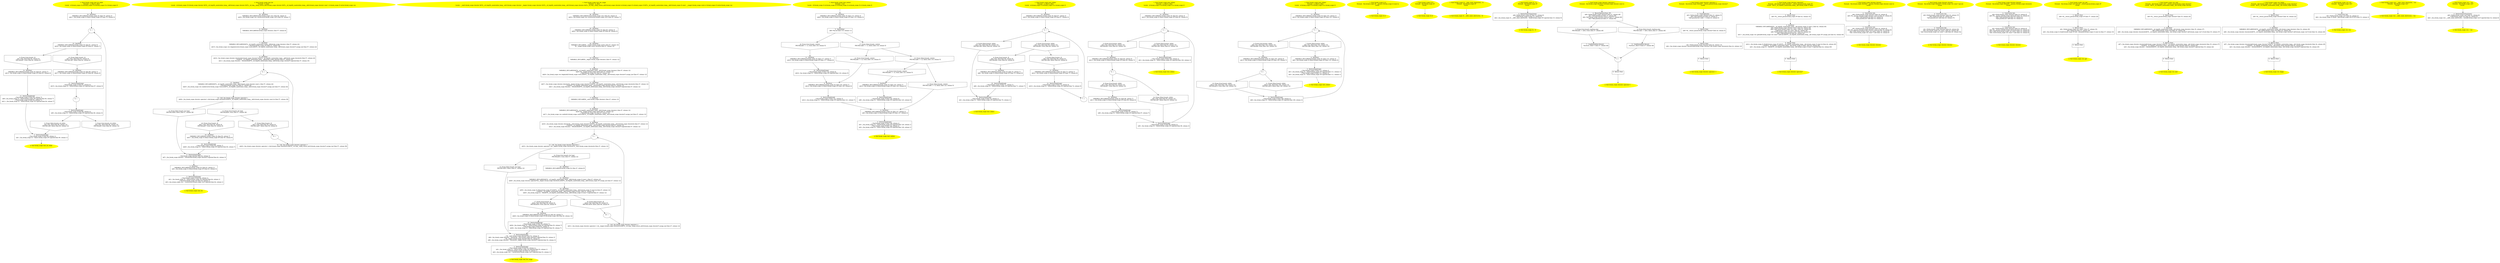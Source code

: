 /* @generated */
digraph cfg {
"test_do_while#break_scope#1068194121698893969.72aceeae2a95e32b3efdbdc08d127420_1" [label="1: Start break_scope::test_do_while\nFormals:  a:_Bool b:_Bool\nLocals:  x3:break_scope::X x4:break_scope::X x2:break_scope::X x1:break_scope::X \n  " color=yellow style=filled]
	

	 "test_do_while#break_scope#1068194121698893969.72aceeae2a95e32b3efdbdc08d127420_1" -> "test_do_while#break_scope#1068194121698893969.72aceeae2a95e32b3efdbdc08d127420_16" ;
"test_do_while#break_scope#1068194121698893969.72aceeae2a95e32b3efdbdc08d127420_2" [label="2: Exit break_scope::test_do_while \n  " color=yellow style=filled]
	

"test_do_while#break_scope#1068194121698893969.72aceeae2a95e32b3efdbdc08d127420_3" [label="3:  Destruction(Scope) \n   _=*&x1:break_scope::X [line 89, column 1]\n  n$1=_fun_break_scope::X::~X(&x1:break_scope::X*) injected [line 89, column 1]\n " shape="box"]
	

	 "test_do_while#break_scope#1068194121698893969.72aceeae2a95e32b3efdbdc08d127420_3" -> "test_do_while#break_scope#1068194121698893969.72aceeae2a95e32b3efdbdc08d127420_2" ;
"test_do_while#break_scope#1068194121698893969.72aceeae2a95e32b3efdbdc08d127420_4" [label="4: + \n  " ]
	

	 "test_do_while#break_scope#1068194121698893969.72aceeae2a95e32b3efdbdc08d127420_4" -> "test_do_while#break_scope#1068194121698893969.72aceeae2a95e32b3efdbdc08d127420_15" ;
"test_do_while#break_scope#1068194121698893969.72aceeae2a95e32b3efdbdc08d127420_5" [label="5: Prune (true branch, do while) \n   n$3=*&a:_Bool [line 88, column 12]\n  PRUNE(n$3, true); [line 88, column 12]\n " shape="invhouse"]
	

	 "test_do_while#break_scope#1068194121698893969.72aceeae2a95e32b3efdbdc08d127420_5" -> "test_do_while#break_scope#1068194121698893969.72aceeae2a95e32b3efdbdc08d127420_4" ;
"test_do_while#break_scope#1068194121698893969.72aceeae2a95e32b3efdbdc08d127420_6" [label="6: Prune (false branch, do while) \n   n$3=*&a:_Bool [line 88, column 12]\n  PRUNE(!n$3, false); [line 88, column 12]\n " shape="invhouse"]
	

	 "test_do_while#break_scope#1068194121698893969.72aceeae2a95e32b3efdbdc08d127420_6" -> "test_do_while#break_scope#1068194121698893969.72aceeae2a95e32b3efdbdc08d127420_3" ;
"test_do_while#break_scope#1068194121698893969.72aceeae2a95e32b3efdbdc08d127420_7" [label="7:  Destruction(Scope) \n   _=*&x2:break_scope::X [line 88, column 3]\n  n$5=_fun_break_scope::X::~X(&x2:break_scope::X*) injected [line 88, column 3]\n " shape="box"]
	

	 "test_do_while#break_scope#1068194121698893969.72aceeae2a95e32b3efdbdc08d127420_7" -> "test_do_while#break_scope#1068194121698893969.72aceeae2a95e32b3efdbdc08d127420_5" ;
	 "test_do_while#break_scope#1068194121698893969.72aceeae2a95e32b3efdbdc08d127420_7" -> "test_do_while#break_scope#1068194121698893969.72aceeae2a95e32b3efdbdc08d127420_6" ;
"test_do_while#break_scope#1068194121698893969.72aceeae2a95e32b3efdbdc08d127420_8" [label="8: + \n  " ]
	

	 "test_do_while#break_scope#1068194121698893969.72aceeae2a95e32b3efdbdc08d127420_8" -> "test_do_while#break_scope#1068194121698893969.72aceeae2a95e32b3efdbdc08d127420_7" ;
"test_do_while#break_scope#1068194121698893969.72aceeae2a95e32b3efdbdc08d127420_9" [label="9: Prune (true branch, if) \n   n$7=*&b:_Bool [line 82, column 9]\n  PRUNE(n$7, true); [line 82, column 9]\n " shape="invhouse"]
	

	 "test_do_while#break_scope#1068194121698893969.72aceeae2a95e32b3efdbdc08d127420_9" -> "test_do_while#break_scope#1068194121698893969.72aceeae2a95e32b3efdbdc08d127420_12" ;
"test_do_while#break_scope#1068194121698893969.72aceeae2a95e32b3efdbdc08d127420_10" [label="10: Prune (false branch, if) \n   n$7=*&b:_Bool [line 82, column 9]\n  PRUNE(!n$7, false); [line 82, column 9]\n " shape="invhouse"]
	

	 "test_do_while#break_scope#1068194121698893969.72aceeae2a95e32b3efdbdc08d127420_10" -> "test_do_while#break_scope#1068194121698893969.72aceeae2a95e32b3efdbdc08d127420_14" ;
"test_do_while#break_scope#1068194121698893969.72aceeae2a95e32b3efdbdc08d127420_11" [label="11:  Destruction(break) \n   _=*&x3:break_scope::X [line 84, column 7]\n  n$9=_fun_break_scope::X::~X(&x3:break_scope::X*) injected [line 84, column 7]\n  _=*&x2:break_scope::X [line 84, column 7]\n  n$11=_fun_break_scope::X::~X(&x2:break_scope::X*) injected [line 84, column 7]\n " shape="box"]
	

	 "test_do_while#break_scope#1068194121698893969.72aceeae2a95e32b3efdbdc08d127420_11" -> "test_do_while#break_scope#1068194121698893969.72aceeae2a95e32b3efdbdc08d127420_3" ;
"test_do_while#break_scope#1068194121698893969.72aceeae2a95e32b3efdbdc08d127420_12" [label="12:  DeclStmt \n   VARIABLE_DECLARED(x3:break_scope::X); [line 83, column 7]\n  n$13=_fun_break_scope::X::X(&x3:break_scope::X*) [line 83, column 9]\n " shape="box"]
	

	 "test_do_while#break_scope#1068194121698893969.72aceeae2a95e32b3efdbdc08d127420_12" -> "test_do_while#break_scope#1068194121698893969.72aceeae2a95e32b3efdbdc08d127420_11" ;
"test_do_while#break_scope#1068194121698893969.72aceeae2a95e32b3efdbdc08d127420_13" [label="13:  Destruction(Scope) \n   _=*&x4:break_scope::X [line 87, column 5]\n  n$15=_fun_break_scope::X::~X(&x4:break_scope::X*) injected [line 87, column 5]\n " shape="box"]
	

	 "test_do_while#break_scope#1068194121698893969.72aceeae2a95e32b3efdbdc08d127420_13" -> "test_do_while#break_scope#1068194121698893969.72aceeae2a95e32b3efdbdc08d127420_8" ;
"test_do_while#break_scope#1068194121698893969.72aceeae2a95e32b3efdbdc08d127420_14" [label="14:  DeclStmt \n   VARIABLE_DECLARED(x4:break_scope::X); [line 86, column 7]\n  n$17=_fun_break_scope::X::X(&x4:break_scope::X*) [line 86, column 9]\n " shape="box"]
	

	 "test_do_while#break_scope#1068194121698893969.72aceeae2a95e32b3efdbdc08d127420_14" -> "test_do_while#break_scope#1068194121698893969.72aceeae2a95e32b3efdbdc08d127420_13" ;
"test_do_while#break_scope#1068194121698893969.72aceeae2a95e32b3efdbdc08d127420_15" [label="15:  DeclStmt \n   VARIABLE_DECLARED(x2:break_scope::X); [line 81, column 5]\n  n$19=_fun_break_scope::X::X(&x2:break_scope::X*) [line 81, column 7]\n " shape="box"]
	

	 "test_do_while#break_scope#1068194121698893969.72aceeae2a95e32b3efdbdc08d127420_15" -> "test_do_while#break_scope#1068194121698893969.72aceeae2a95e32b3efdbdc08d127420_9" ;
	 "test_do_while#break_scope#1068194121698893969.72aceeae2a95e32b3efdbdc08d127420_15" -> "test_do_while#break_scope#1068194121698893969.72aceeae2a95e32b3efdbdc08d127420_10" ;
"test_do_while#break_scope#1068194121698893969.72aceeae2a95e32b3efdbdc08d127420_16" [label="16:  DeclStmt \n   VARIABLE_DECLARED(x1:break_scope::X); [line 79, column 3]\n  n$21=_fun_break_scope::X::X(&x1:break_scope::X*) [line 79, column 5]\n " shape="box"]
	

	 "test_do_while#break_scope#1068194121698893969.72aceeae2a95e32b3efdbdc08d127420_16" -> "test_do_while#break_scope#1068194121698893969.72aceeae2a95e32b3efdbdc08d127420_4" ;
"test_for#break_scope#12580813866832058675.4c62e98ea10322d216af5dcd2cfbde37_1" [label="1: Start break_scope::test_for\nFormals:  b:_Bool\nLocals:  x2:break_scope::X it:break_scope::iterator 0$?%__sil_tmpSIL_materialize_temp__n$9:break_scope::iterator 0$?%__sil_tmp__temp_return_n$19:break_scope::iterator 0$?%__sil_tmpSIL_materialize_temp__n$22:break_scope::iterator const  x1:break_scope::X vector:break_scope::vec \n  " color=yellow style=filled]
	

	 "test_for#break_scope#12580813866832058675.4c62e98ea10322d216af5dcd2cfbde37_1" -> "test_for#break_scope#12580813866832058675.4c62e98ea10322d216af5dcd2cfbde37_20" ;
"test_for#break_scope#12580813866832058675.4c62e98ea10322d216af5dcd2cfbde37_2" [label="2: Exit break_scope::test_for \n  " color=yellow style=filled]
	

"test_for#break_scope#12580813866832058675.4c62e98ea10322d216af5dcd2cfbde37_3" [label="3:  Destruction(Scope) \n   _=*&x2:break_scope::X [line 64, column 1]\n  n$1=_fun_break_scope::X::~X(&x2:break_scope::X*) injected [line 64, column 1]\n  _=*&vector:break_scope::vec [line 64, column 1]\n  n$3=_fun_break_scope::vec::~vec(&vector:break_scope::vec*) injected [line 64, column 1]\n " shape="box"]
	

	 "test_for#break_scope#12580813866832058675.4c62e98ea10322d216af5dcd2cfbde37_3" -> "test_for#break_scope#12580813866832058675.4c62e98ea10322d216af5dcd2cfbde37_2" ;
"test_for#break_scope#12580813866832058675.4c62e98ea10322d216af5dcd2cfbde37_4" [label="4:  DeclStmt \n   VARIABLE_DECLARED(x2:break_scope::X); [line 63, column 3]\n  n$5=_fun_break_scope::X::X(&x2:break_scope::X*) [line 63, column 5]\n " shape="box"]
	

	 "test_for#break_scope#12580813866832058675.4c62e98ea10322d216af5dcd2cfbde37_4" -> "test_for#break_scope#12580813866832058675.4c62e98ea10322d216af5dcd2cfbde37_3" ;
"test_for#break_scope#12580813866832058675.4c62e98ea10322d216af5dcd2cfbde37_5" [label="5:  Destruction(Scope) \n   _=*&it:break_scope::iterator [line 62, column 3]\n  n$7=_fun_break_scope::iterator::~iterator(&it:break_scope::iterator*) injected [line 62, column 3]\n " shape="box"]
	

	 "test_for#break_scope#12580813866832058675.4c62e98ea10322d216af5dcd2cfbde37_5" -> "test_for#break_scope#12580813866832058675.4c62e98ea10322d216af5dcd2cfbde37_4" ;
"test_for#break_scope#12580813866832058675.4c62e98ea10322d216af5dcd2cfbde37_6" [label="6: + \n  " ]
	

	 "test_for#break_scope#12580813866832058675.4c62e98ea10322d216af5dcd2cfbde37_6" -> "test_for#break_scope#12580813866832058675.4c62e98ea10322d216af5dcd2cfbde37_11" ;
"test_for#break_scope#12580813866832058675.4c62e98ea10322d216af5dcd2cfbde37_7" [label="7:  DeclStmt \n   VARIABLE_DECLARED(0$?%__sil_tmpSIL_materialize_temp__n$9:break_scope::iterator); [line 57, column 22]\n  _=*&vector:break_scope::vec [line 57, column 22]\n  n$15=_fun_break_scope::vec::begin(&vector:break_scope::vec&,&0$?%__sil_tmpSIL_materialize_temp__n$9:break_scope::iterator*) assign_last [line 57, column 22]\n " shape="box"]
	

	 "test_for#break_scope#12580813866832058675.4c62e98ea10322d216af5dcd2cfbde37_7" -> "test_for#break_scope#12580813866832058675.4c62e98ea10322d216af5dcd2cfbde37_9" ;
"test_for#break_scope#12580813866832058675.4c62e98ea10322d216af5dcd2cfbde37_8" [label="8:  DeclStmt \n   VARIABLE_DECLARED(it:break_scope::iterator); [line 57, column 8]\n " shape="box"]
	

	 "test_for#break_scope#12580813866832058675.4c62e98ea10322d216af5dcd2cfbde37_8" -> "test_for#break_scope#12580813866832058675.4c62e98ea10322d216af5dcd2cfbde37_7" ;
"test_for#break_scope#12580813866832058675.4c62e98ea10322d216af5dcd2cfbde37_9" [label="9:  DeclStmt \n   n$16=_fun_break_scope::iterator::iterator(&it:break_scope::iterator*,&0$?%__sil_tmpSIL_materialize_temp__n$9:break_scope::iterator&) [line 57, column 22]\n  _=*&0$?%__sil_tmpSIL_materialize_temp__n$9:break_scope::iterator [line 57, column 35]\n  n$11=_fun_break_scope::iterator::~iterator(&0$?%__sil_tmpSIL_materialize_temp__n$9:break_scope::iterator*) injected [line 57, column 35]\n " shape="box"]
	

	 "test_for#break_scope#12580813866832058675.4c62e98ea10322d216af5dcd2cfbde37_9" -> "test_for#break_scope#12580813866832058675.4c62e98ea10322d216af5dcd2cfbde37_6" ;
"test_for#break_scope#12580813866832058675.4c62e98ea10322d216af5dcd2cfbde37_10" [label="10:  Call _fun_break_scope::iterator::operator++ \n   n$20=_fun_break_scope::iterator::operator++(&it:break_scope::iterator&,&0$?%__sil_tmp__temp_return_n$19:break_scope::iterator*) assign_last [line 57, column 58]\n " shape="box"]
	

	 "test_for#break_scope#12580813866832058675.4c62e98ea10322d216af5dcd2cfbde37_10" -> "test_for#break_scope#12580813866832058675.4c62e98ea10322d216af5dcd2cfbde37_6" ;
"test_for#break_scope#12580813866832058675.4c62e98ea10322d216af5dcd2cfbde37_11" [label="11:  DeclStmt \n   VARIABLE_DECLARED(0$?%__sil_tmpSIL_materialize_temp__n$22:break_scope::iterator const ); [line 57, column 44]\n  _=*&vector:break_scope::vec [line 57, column 44]\n  n$25=_fun_break_scope::vec::end(&vector:break_scope::vec&,&0$?%__sil_tmpSIL_materialize_temp__n$22:break_scope::iterator*) assign_last [line 57, column 44]\n " shape="box"]
	

	 "test_for#break_scope#12580813866832058675.4c62e98ea10322d216af5dcd2cfbde37_11" -> "test_for#break_scope#12580813866832058675.4c62e98ea10322d216af5dcd2cfbde37_12" ;
"test_for#break_scope#12580813866832058675.4c62e98ea10322d216af5dcd2cfbde37_12" [label="12:  Call _fun_break_scope::iterator::operator!= \n   n$26=_fun_break_scope::iterator::operator!=(&it:break_scope::iterator&,&0$?%__sil_tmpSIL_materialize_temp__n$22:break_scope::iterator const &) [line 57, column 38]\n " shape="box"]
	

	 "test_for#break_scope#12580813866832058675.4c62e98ea10322d216af5dcd2cfbde37_12" -> "test_for#break_scope#12580813866832058675.4c62e98ea10322d216af5dcd2cfbde37_13" ;
	 "test_for#break_scope#12580813866832058675.4c62e98ea10322d216af5dcd2cfbde37_12" -> "test_for#break_scope#12580813866832058675.4c62e98ea10322d216af5dcd2cfbde37_14" ;
"test_for#break_scope#12580813866832058675.4c62e98ea10322d216af5dcd2cfbde37_13" [label="13: Prune (true branch, for loop) \n   PRUNE(n$26, true); [line 57, column 38]\n " shape="invhouse"]
	

	 "test_for#break_scope#12580813866832058675.4c62e98ea10322d216af5dcd2cfbde37_13" -> "test_for#break_scope#12580813866832058675.4c62e98ea10322d216af5dcd2cfbde37_16" ;
	 "test_for#break_scope#12580813866832058675.4c62e98ea10322d216af5dcd2cfbde37_13" -> "test_for#break_scope#12580813866832058675.4c62e98ea10322d216af5dcd2cfbde37_17" ;
"test_for#break_scope#12580813866832058675.4c62e98ea10322d216af5dcd2cfbde37_14" [label="14: Prune (false branch, for loop) \n   PRUNE(!n$26, false); [line 57, column 38]\n " shape="invhouse"]
	

	 "test_for#break_scope#12580813866832058675.4c62e98ea10322d216af5dcd2cfbde37_14" -> "test_for#break_scope#12580813866832058675.4c62e98ea10322d216af5dcd2cfbde37_5" ;
"test_for#break_scope#12580813866832058675.4c62e98ea10322d216af5dcd2cfbde37_15" [label="15: + \n  " ]
	

	 "test_for#break_scope#12580813866832058675.4c62e98ea10322d216af5dcd2cfbde37_15" -> "test_for#break_scope#12580813866832058675.4c62e98ea10322d216af5dcd2cfbde37_10" ;
"test_for#break_scope#12580813866832058675.4c62e98ea10322d216af5dcd2cfbde37_16" [label="16: Prune (true branch, if) \n   n$27=*&b:_Bool [line 58, column 9]\n  PRUNE(n$27, true); [line 58, column 9]\n " shape="invhouse"]
	

	 "test_for#break_scope#12580813866832058675.4c62e98ea10322d216af5dcd2cfbde37_16" -> "test_for#break_scope#12580813866832058675.4c62e98ea10322d216af5dcd2cfbde37_19" ;
"test_for#break_scope#12580813866832058675.4c62e98ea10322d216af5dcd2cfbde37_17" [label="17: Prune (false branch, if) \n   n$27=*&b:_Bool [line 58, column 9]\n  PRUNE(!n$27, false); [line 58, column 9]\n " shape="invhouse"]
	

	 "test_for#break_scope#12580813866832058675.4c62e98ea10322d216af5dcd2cfbde37_17" -> "test_for#break_scope#12580813866832058675.4c62e98ea10322d216af5dcd2cfbde37_15" ;
"test_for#break_scope#12580813866832058675.4c62e98ea10322d216af5dcd2cfbde37_18" [label="18:  Destruction(break) \n   _=*&x1:break_scope::X [line 60, column 7]\n  n$29=_fun_break_scope::X::~X(&x1:break_scope::X*) injected [line 60, column 7]\n " shape="box"]
	

	 "test_for#break_scope#12580813866832058675.4c62e98ea10322d216af5dcd2cfbde37_18" -> "test_for#break_scope#12580813866832058675.4c62e98ea10322d216af5dcd2cfbde37_5" ;
"test_for#break_scope#12580813866832058675.4c62e98ea10322d216af5dcd2cfbde37_19" [label="19:  DeclStmt \n   VARIABLE_DECLARED(x1:break_scope::X); [line 59, column 7]\n  n$31=_fun_break_scope::X::X(&x1:break_scope::X*) [line 59, column 9]\n " shape="box"]
	

	 "test_for#break_scope#12580813866832058675.4c62e98ea10322d216af5dcd2cfbde37_19" -> "test_for#break_scope#12580813866832058675.4c62e98ea10322d216af5dcd2cfbde37_18" ;
"test_for#break_scope#12580813866832058675.4c62e98ea10322d216af5dcd2cfbde37_20" [label="20:  DeclStmt \n   VARIABLE_DECLARED(vector:break_scope::vec); [line 56, column 3]\n  n$35=_fun_break_scope::vec::vec(&vector:break_scope::vec*) [line 56, column 7]\n " shape="box"]
	

	 "test_for#break_scope#12580813866832058675.4c62e98ea10322d216af5dcd2cfbde37_20" -> "test_for#break_scope#12580813866832058675.4c62e98ea10322d216af5dcd2cfbde37_8" ;
"test_for_range#break_scope#2115859683356214080.ad34c277f8d086eb0a22c75fc80fb235_1" [label="1: Start break_scope::test_for_range\nFormals:  b:_Bool\nLocals:  __end1:break_scope::iterator 0$?%__sil_tmpSIL_materialize_temp__n$10:break_scope::iterator __begin1:break_scope::iterator 0$?%__sil_tmpSIL_materialize_temp__n$19:break_scope::iterator 0$?%__sil_tmp__temp_return_n$30:break_scope::iterator x2:break_scope::X x:break_scope::X 0$?%__sil_tmpSIL_materialize_temp__n$43:break_scope::X const  __range1:break_scope::vec& x1:break_scope::X vector:break_scope::vec \n  " color=yellow style=filled]
	

	 "test_for_range#break_scope#2115859683356214080.ad34c277f8d086eb0a22c75fc80fb235_1" -> "test_for_range#break_scope#2115859683356214080.ad34c277f8d086eb0a22c75fc80fb235_26" ;
"test_for_range#break_scope#2115859683356214080.ad34c277f8d086eb0a22c75fc80fb235_2" [label="2: Exit break_scope::test_for_range \n  " color=yellow style=filled]
	

"test_for_range#break_scope#2115859683356214080.ad34c277f8d086eb0a22c75fc80fb235_3" [label="3:  Destruction(Scope) \n   _=*&x1:break_scope::X [line 53, column 1]\n  n$1=_fun_break_scope::X::~X(&x1:break_scope::X*) injected [line 53, column 1]\n  _=*&vector:break_scope::vec [line 53, column 1]\n  n$3=_fun_break_scope::vec::~vec(&vector:break_scope::vec*) injected [line 53, column 1]\n " shape="box"]
	

	 "test_for_range#break_scope#2115859683356214080.ad34c277f8d086eb0a22c75fc80fb235_3" -> "test_for_range#break_scope#2115859683356214080.ad34c277f8d086eb0a22c75fc80fb235_2" ;
"test_for_range#break_scope#2115859683356214080.ad34c277f8d086eb0a22c75fc80fb235_4" [label="4:  Destruction(Scope) \n   _=*&__end1:break_scope::iterator [line 52, column 3]\n  n$6=_fun_break_scope::iterator::~iterator(&__end1:break_scope::iterator*) injected [line 52, column 3]\n  _=*&__begin1:break_scope::iterator [line 52, column 3]\n  n$8=_fun_break_scope::iterator::~iterator(&__begin1:break_scope::iterator*) injected [line 52, column 3]\n " shape="box"]
	

	 "test_for_range#break_scope#2115859683356214080.ad34c277f8d086eb0a22c75fc80fb235_4" -> "test_for_range#break_scope#2115859683356214080.ad34c277f8d086eb0a22c75fc80fb235_3" ;
"test_for_range#break_scope#2115859683356214080.ad34c277f8d086eb0a22c75fc80fb235_5" [label="5: + \n  " ]
	

	 "test_for_range#break_scope#2115859683356214080.ad34c277f8d086eb0a22c75fc80fb235_5" -> "test_for_range#break_scope#2115859683356214080.ad34c277f8d086eb0a22c75fc80fb235_13" ;
"test_for_range#break_scope#2115859683356214080.ad34c277f8d086eb0a22c75fc80fb235_6" [label="6:  DeclStmt \n   VARIABLE_DECLARED(0$?%__sil_tmpSIL_materialize_temp__n$10:break_scope::iterator); [line 47, column 12]\n  n$14=*&__range1:break_scope::vec& [line 47, column 12]\n  _=*n$14:break_scope::vec [line 47, column 12]\n  n$17=_fun_break_scope::vec::end(n$14:break_scope::vec&,&0$?%__sil_tmpSIL_materialize_temp__n$10:break_scope::iterator*) assign_last [line 47, column 12]\n " shape="box"]
	

	 "test_for_range#break_scope#2115859683356214080.ad34c277f8d086eb0a22c75fc80fb235_6" -> "test_for_range#break_scope#2115859683356214080.ad34c277f8d086eb0a22c75fc80fb235_8" ;
"test_for_range#break_scope#2115859683356214080.ad34c277f8d086eb0a22c75fc80fb235_7" [label="7:  DeclStmt \n   VARIABLE_DECLARED(__end1:break_scope::iterator); [line 47, column 12]\n " shape="box"]
	

	 "test_for_range#break_scope#2115859683356214080.ad34c277f8d086eb0a22c75fc80fb235_7" -> "test_for_range#break_scope#2115859683356214080.ad34c277f8d086eb0a22c75fc80fb235_6" ;
"test_for_range#break_scope#2115859683356214080.ad34c277f8d086eb0a22c75fc80fb235_8" [label="8:  DeclStmt \n   n$18=_fun_break_scope::iterator::iterator(&__end1:break_scope::iterator*,&0$?%__sil_tmpSIL_materialize_temp__n$10:break_scope::iterator&) [line 47, column 12]\n  _=*&0$?%__sil_tmpSIL_materialize_temp__n$10:break_scope::iterator [line 47, column 12]\n  n$12=_fun_break_scope::iterator::~iterator(&0$?%__sil_tmpSIL_materialize_temp__n$10:break_scope::iterator*) injected [line 47, column 12]\n " shape="box"]
	

	 "test_for_range#break_scope#2115859683356214080.ad34c277f8d086eb0a22c75fc80fb235_8" -> "test_for_range#break_scope#2115859683356214080.ad34c277f8d086eb0a22c75fc80fb235_5" ;
"test_for_range#break_scope#2115859683356214080.ad34c277f8d086eb0a22c75fc80fb235_9" [label="9:  DeclStmt \n   VARIABLE_DECLARED(0$?%__sil_tmpSIL_materialize_temp__n$19:break_scope::iterator); [line 47, column 12]\n  n$23=*&__range1:break_scope::vec& [line 47, column 12]\n  _=*n$23:break_scope::vec [line 47, column 12]\n  n$26=_fun_break_scope::vec::begin(n$23:break_scope::vec&,&0$?%__sil_tmpSIL_materialize_temp__n$19:break_scope::iterator*) assign_last [line 47, column 12]\n " shape="box"]
	

	 "test_for_range#break_scope#2115859683356214080.ad34c277f8d086eb0a22c75fc80fb235_9" -> "test_for_range#break_scope#2115859683356214080.ad34c277f8d086eb0a22c75fc80fb235_11" ;
"test_for_range#break_scope#2115859683356214080.ad34c277f8d086eb0a22c75fc80fb235_10" [label="10:  DeclStmt \n   VARIABLE_DECLARED(__begin1:break_scope::iterator); [line 47, column 12]\n " shape="box"]
	

	 "test_for_range#break_scope#2115859683356214080.ad34c277f8d086eb0a22c75fc80fb235_10" -> "test_for_range#break_scope#2115859683356214080.ad34c277f8d086eb0a22c75fc80fb235_9" ;
"test_for_range#break_scope#2115859683356214080.ad34c277f8d086eb0a22c75fc80fb235_11" [label="11:  DeclStmt \n   n$27=_fun_break_scope::iterator::iterator(&__begin1:break_scope::iterator*,&0$?%__sil_tmpSIL_materialize_temp__n$19:break_scope::iterator&) [line 47, column 12]\n  _=*&0$?%__sil_tmpSIL_materialize_temp__n$19:break_scope::iterator [line 47, column 12]\n  n$21=_fun_break_scope::iterator::~iterator(&0$?%__sil_tmpSIL_materialize_temp__n$19:break_scope::iterator*) injected [line 47, column 12]\n " shape="box"]
	

	 "test_for_range#break_scope#2115859683356214080.ad34c277f8d086eb0a22c75fc80fb235_11" -> "test_for_range#break_scope#2115859683356214080.ad34c277f8d086eb0a22c75fc80fb235_7" ;
"test_for_range#break_scope#2115859683356214080.ad34c277f8d086eb0a22c75fc80fb235_12" [label="12:  Call _fun_break_scope::iterator::operator++ \n   n$31=_fun_break_scope::iterator::operator++(&__begin1:break_scope::iterator&,&0$?%__sil_tmp__temp_return_n$30:break_scope::iterator*) assign_last [line 47, column 12]\n " shape="box"]
	

	 "test_for_range#break_scope#2115859683356214080.ad34c277f8d086eb0a22c75fc80fb235_12" -> "test_for_range#break_scope#2115859683356214080.ad34c277f8d086eb0a22c75fc80fb235_5" ;
"test_for_range#break_scope#2115859683356214080.ad34c277f8d086eb0a22c75fc80fb235_13" [label="13:  Call _fun_break_scope::iterator::operator!= \n   n$33=_fun_break_scope::iterator::operator!=(&__begin1:break_scope::iterator&,&__end1:break_scope::iterator&) [line 47, column 12]\n " shape="box"]
	

	 "test_for_range#break_scope#2115859683356214080.ad34c277f8d086eb0a22c75fc80fb235_13" -> "test_for_range#break_scope#2115859683356214080.ad34c277f8d086eb0a22c75fc80fb235_14" ;
	 "test_for_range#break_scope#2115859683356214080.ad34c277f8d086eb0a22c75fc80fb235_13" -> "test_for_range#break_scope#2115859683356214080.ad34c277f8d086eb0a22c75fc80fb235_15" ;
"test_for_range#break_scope#2115859683356214080.ad34c277f8d086eb0a22c75fc80fb235_14" [label="14: Prune (true branch, for loop) \n   PRUNE(n$33, true); [line 47, column 12]\n " shape="invhouse"]
	

	 "test_for_range#break_scope#2115859683356214080.ad34c277f8d086eb0a22c75fc80fb235_14" -> "test_for_range#break_scope#2115859683356214080.ad34c277f8d086eb0a22c75fc80fb235_22" ;
"test_for_range#break_scope#2115859683356214080.ad34c277f8d086eb0a22c75fc80fb235_15" [label="15: Prune (false branch, for loop) \n   PRUNE(!n$33, false); [line 47, column 12]\n " shape="invhouse"]
	

	 "test_for_range#break_scope#2115859683356214080.ad34c277f8d086eb0a22c75fc80fb235_15" -> "test_for_range#break_scope#2115859683356214080.ad34c277f8d086eb0a22c75fc80fb235_4" ;
"test_for_range#break_scope#2115859683356214080.ad34c277f8d086eb0a22c75fc80fb235_16" [label="16: + \n  " ]
	

	 "test_for_range#break_scope#2115859683356214080.ad34c277f8d086eb0a22c75fc80fb235_16" -> "test_for_range#break_scope#2115859683356214080.ad34c277f8d086eb0a22c75fc80fb235_12" ;
"test_for_range#break_scope#2115859683356214080.ad34c277f8d086eb0a22c75fc80fb235_17" [label="17: Prune (true branch, if) \n   n$34=*&b:_Bool [line 48, column 9]\n  PRUNE(n$34, true); [line 48, column 9]\n " shape="invhouse"]
	

	 "test_for_range#break_scope#2115859683356214080.ad34c277f8d086eb0a22c75fc80fb235_17" -> "test_for_range#break_scope#2115859683356214080.ad34c277f8d086eb0a22c75fc80fb235_20" ;
"test_for_range#break_scope#2115859683356214080.ad34c277f8d086eb0a22c75fc80fb235_18" [label="18: Prune (false branch, if) \n   n$34=*&b:_Bool [line 48, column 9]\n  PRUNE(!n$34, false); [line 48, column 9]\n " shape="invhouse"]
	

	 "test_for_range#break_scope#2115859683356214080.ad34c277f8d086eb0a22c75fc80fb235_18" -> "test_for_range#break_scope#2115859683356214080.ad34c277f8d086eb0a22c75fc80fb235_16" ;
"test_for_range#break_scope#2115859683356214080.ad34c277f8d086eb0a22c75fc80fb235_19" [label="19:  Destruction(break) \n   _=*&x2:break_scope::X [line 50, column 7]\n  n$36=_fun_break_scope::X::~X(&x2:break_scope::X*) injected [line 50, column 7]\n  _=*&x:break_scope::X [line 50, column 7]\n  n$38=_fun_break_scope::X::~X(&x:break_scope::X*) injected [line 50, column 7]\n " shape="box"]
	

	 "test_for_range#break_scope#2115859683356214080.ad34c277f8d086eb0a22c75fc80fb235_19" -> "test_for_range#break_scope#2115859683356214080.ad34c277f8d086eb0a22c75fc80fb235_4" ;
"test_for_range#break_scope#2115859683356214080.ad34c277f8d086eb0a22c75fc80fb235_20" [label="20:  DeclStmt \n   VARIABLE_DECLARED(x2:break_scope::X); [line 49, column 7]\n  n$40=_fun_break_scope::X::X(&x2:break_scope::X*,&x:break_scope::X&) [line 49, column 14]\n " shape="box"]
	

	 "test_for_range#break_scope#2115859683356214080.ad34c277f8d086eb0a22c75fc80fb235_20" -> "test_for_range#break_scope#2115859683356214080.ad34c277f8d086eb0a22c75fc80fb235_19" ;
"test_for_range#break_scope#2115859683356214080.ad34c277f8d086eb0a22c75fc80fb235_21" [label="21:  DeclStmt \n   VARIABLE_DECLARED(0$?%__sil_tmpSIL_materialize_temp__n$43:break_scope::X const ); [line 47, column 12]\n  n$49=_fun_break_scope::iterator::operator*(&__begin1:break_scope::iterator&,&0$?%__sil_tmpSIL_materialize_temp__n$43:break_scope::X*) assign_last [line 47, column 12]\n " shape="box"]
	

	 "test_for_range#break_scope#2115859683356214080.ad34c277f8d086eb0a22c75fc80fb235_21" -> "test_for_range#break_scope#2115859683356214080.ad34c277f8d086eb0a22c75fc80fb235_23" ;
"test_for_range#break_scope#2115859683356214080.ad34c277f8d086eb0a22c75fc80fb235_22" [label="22:  DeclStmt \n   VARIABLE_DECLARED(x:break_scope::X); [line 47, column 8]\n " shape="box"]
	

	 "test_for_range#break_scope#2115859683356214080.ad34c277f8d086eb0a22c75fc80fb235_22" -> "test_for_range#break_scope#2115859683356214080.ad34c277f8d086eb0a22c75fc80fb235_21" ;
"test_for_range#break_scope#2115859683356214080.ad34c277f8d086eb0a22c75fc80fb235_23" [label="23:  DeclStmt \n   n$50=_fun_break_scope::X::X(&x:break_scope::X*,&0$?%__sil_tmpSIL_materialize_temp__n$43:break_scope::X const &) [line 47, column 12]\n  _=*&0$?%__sil_tmpSIL_materialize_temp__n$43:break_scope::X const  [line 47, column 12]\n  n$45=_fun_break_scope::X::~X(&0$?%__sil_tmpSIL_materialize_temp__n$43:break_scope::X const *) injected [line 47, column 12]\n " shape="box"]
	

	 "test_for_range#break_scope#2115859683356214080.ad34c277f8d086eb0a22c75fc80fb235_23" -> "test_for_range#break_scope#2115859683356214080.ad34c277f8d086eb0a22c75fc80fb235_17" ;
	 "test_for_range#break_scope#2115859683356214080.ad34c277f8d086eb0a22c75fc80fb235_23" -> "test_for_range#break_scope#2115859683356214080.ad34c277f8d086eb0a22c75fc80fb235_18" ;
"test_for_range#break_scope#2115859683356214080.ad34c277f8d086eb0a22c75fc80fb235_24" [label="24:  DeclStmt \n   VARIABLE_DECLARED(__range1:break_scope::vec&); [line 47, column 14]\n  *&__range1:break_scope::vec&=&vector [line 47, column 14]\n " shape="box"]
	

	 "test_for_range#break_scope#2115859683356214080.ad34c277f8d086eb0a22c75fc80fb235_24" -> "test_for_range#break_scope#2115859683356214080.ad34c277f8d086eb0a22c75fc80fb235_10" ;
"test_for_range#break_scope#2115859683356214080.ad34c277f8d086eb0a22c75fc80fb235_25" [label="25:  DeclStmt \n   VARIABLE_DECLARED(x1:break_scope::X); [line 46, column 3]\n  n$52=_fun_break_scope::X::X(&x1:break_scope::X*) [line 46, column 5]\n " shape="box"]
	

	 "test_for_range#break_scope#2115859683356214080.ad34c277f8d086eb0a22c75fc80fb235_25" -> "test_for_range#break_scope#2115859683356214080.ad34c277f8d086eb0a22c75fc80fb235_24" ;
"test_for_range#break_scope#2115859683356214080.ad34c277f8d086eb0a22c75fc80fb235_26" [label="26:  DeclStmt \n   VARIABLE_DECLARED(vector:break_scope::vec); [line 45, column 3]\n  n$53=_fun_break_scope::vec::vec(&vector:break_scope::vec*) [line 45, column 7]\n " shape="box"]
	

	 "test_for_range#break_scope#2115859683356214080.ad34c277f8d086eb0a22c75fc80fb235_26" -> "test_for_range#break_scope#2115859683356214080.ad34c277f8d086eb0a22c75fc80fb235_25" ;
"test_switch#break_scope#5012999682930893305.43ca855443a5fa68fa701447a90f7a1f_1" [label="1: Start break_scope::test_switch\nFormals:  n:int\nLocals:  x5:break_scope::X x4:break_scope::X x3:break_scope::X x2:break_scope::X x1:break_scope::X \n  " color=yellow style=filled]
	

	 "test_switch#break_scope#5012999682930893305.43ca855443a5fa68fa701447a90f7a1f_1" -> "test_switch#break_scope#5012999682930893305.43ca855443a5fa68fa701447a90f7a1f_18" ;
"test_switch#break_scope#5012999682930893305.43ca855443a5fa68fa701447a90f7a1f_2" [label="2: Exit break_scope::test_switch \n  " color=yellow style=filled]
	

"test_switch#break_scope#5012999682930893305.43ca855443a5fa68fa701447a90f7a1f_3" [label="3:  Destruction(Scope) \n   _=*&x5:break_scope::X [line 128, column 1]\n  n$1=_fun_break_scope::X::~X(&x5:break_scope::X*) injected [line 128, column 1]\n  _=*&x1:break_scope::X [line 128, column 1]\n  n$3=_fun_break_scope::X::~X(&x1:break_scope::X*) injected [line 128, column 1]\n " shape="box"]
	

	 "test_switch#break_scope#5012999682930893305.43ca855443a5fa68fa701447a90f7a1f_3" -> "test_switch#break_scope#5012999682930893305.43ca855443a5fa68fa701447a90f7a1f_2" ;
"test_switch#break_scope#5012999682930893305.43ca855443a5fa68fa701447a90f7a1f_4" [label="4:  DeclStmt \n   VARIABLE_DECLARED(x5:break_scope::X); [line 127, column 3]\n  n$5=_fun_break_scope::X::X(&x5:break_scope::X*) [line 127, column 5]\n " shape="box"]
	

	 "test_switch#break_scope#5012999682930893305.43ca855443a5fa68fa701447a90f7a1f_4" -> "test_switch#break_scope#5012999682930893305.43ca855443a5fa68fa701447a90f7a1f_3" ;
"test_switch#break_scope#5012999682930893305.43ca855443a5fa68fa701447a90f7a1f_5" [label="5:  SwitchStmt \n   n$6=*&n:int [line 115, column 11]\n " shape="box"]
	

	 "test_switch#break_scope#5012999682930893305.43ca855443a5fa68fa701447a90f7a1f_5" -> "test_switch#break_scope#5012999682930893305.43ca855443a5fa68fa701447a90f7a1f_16" ;
	 "test_switch#break_scope#5012999682930893305.43ca855443a5fa68fa701447a90f7a1f_5" -> "test_switch#break_scope#5012999682930893305.43ca855443a5fa68fa701447a90f7a1f_17" ;
"test_switch#break_scope#5012999682930893305.43ca855443a5fa68fa701447a90f7a1f_6" [label="6:  Destruction(Scope) \n   _=*&x4:break_scope::X [line 125, column 5]\n  n$8=_fun_break_scope::X::~X(&x4:break_scope::X*) injected [line 125, column 5]\n " shape="box"]
	

	 "test_switch#break_scope#5012999682930893305.43ca855443a5fa68fa701447a90f7a1f_6" -> "test_switch#break_scope#5012999682930893305.43ca855443a5fa68fa701447a90f7a1f_4" ;
"test_switch#break_scope#5012999682930893305.43ca855443a5fa68fa701447a90f7a1f_7" [label="7:  DeclStmt \n   VARIABLE_DECLARED(x4:break_scope::X); [line 124, column 7]\n  n$10=_fun_break_scope::X::X(&x4:break_scope::X*) [line 124, column 9]\n " shape="box"]
	

	 "test_switch#break_scope#5012999682930893305.43ca855443a5fa68fa701447a90f7a1f_7" -> "test_switch#break_scope#5012999682930893305.43ca855443a5fa68fa701447a90f7a1f_6" ;
"test_switch#break_scope#5012999682930893305.43ca855443a5fa68fa701447a90f7a1f_8" [label="8:  Destruction(break) \n   _=*&x3:break_scope::X [line 121, column 7]\n  n$12=_fun_break_scope::X::~X(&x3:break_scope::X*) injected [line 121, column 7]\n " shape="box"]
	

	 "test_switch#break_scope#5012999682930893305.43ca855443a5fa68fa701447a90f7a1f_8" -> "test_switch#break_scope#5012999682930893305.43ca855443a5fa68fa701447a90f7a1f_4" ;
"test_switch#break_scope#5012999682930893305.43ca855443a5fa68fa701447a90f7a1f_9" [label="9:  DeclStmt \n   VARIABLE_DECLARED(x3:break_scope::X); [line 120, column 7]\n  n$14=_fun_break_scope::X::X(&x3:break_scope::X*) [line 120, column 9]\n " shape="box"]
	

	 "test_switch#break_scope#5012999682930893305.43ca855443a5fa68fa701447a90f7a1f_9" -> "test_switch#break_scope#5012999682930893305.43ca855443a5fa68fa701447a90f7a1f_8" ;
"test_switch#break_scope#5012999682930893305.43ca855443a5fa68fa701447a90f7a1f_10" [label="10:  Destruction(Scope) \n   _=*&x2:break_scope::X [line 118, column 5]\n  n$16=_fun_break_scope::X::~X(&x2:break_scope::X*) injected [line 118, column 5]\n " shape="box"]
	

	 "test_switch#break_scope#5012999682930893305.43ca855443a5fa68fa701447a90f7a1f_10" -> "test_switch#break_scope#5012999682930893305.43ca855443a5fa68fa701447a90f7a1f_9" ;
"test_switch#break_scope#5012999682930893305.43ca855443a5fa68fa701447a90f7a1f_11" [label="11:  DeclStmt \n   VARIABLE_DECLARED(x2:break_scope::X); [line 117, column 7]\n  n$18=_fun_break_scope::X::X(&x2:break_scope::X*) [line 117, column 9]\n " shape="box"]
	

	 "test_switch#break_scope#5012999682930893305.43ca855443a5fa68fa701447a90f7a1f_11" -> "test_switch#break_scope#5012999682930893305.43ca855443a5fa68fa701447a90f7a1f_10" ;
"test_switch#break_scope#5012999682930893305.43ca855443a5fa68fa701447a90f7a1f_12" [label="12: Prune (true branch, switch) \n   PRUNE((n$6 == 3), true); [line 123, column 5]\n " shape="invhouse"]
	

	 "test_switch#break_scope#5012999682930893305.43ca855443a5fa68fa701447a90f7a1f_12" -> "test_switch#break_scope#5012999682930893305.43ca855443a5fa68fa701447a90f7a1f_7" ;
"test_switch#break_scope#5012999682930893305.43ca855443a5fa68fa701447a90f7a1f_13" [label="13: Prune (false branch, switch) \n   PRUNE(!(n$6 == 3), false); [line 123, column 5]\n " shape="invhouse"]
	

	 "test_switch#break_scope#5012999682930893305.43ca855443a5fa68fa701447a90f7a1f_13" -> "test_switch#break_scope#5012999682930893305.43ca855443a5fa68fa701447a90f7a1f_4" ;
"test_switch#break_scope#5012999682930893305.43ca855443a5fa68fa701447a90f7a1f_14" [label="14: Prune (true branch, switch) \n   PRUNE((n$6 == 2), true); [line 119, column 5]\n " shape="invhouse"]
	

	 "test_switch#break_scope#5012999682930893305.43ca855443a5fa68fa701447a90f7a1f_14" -> "test_switch#break_scope#5012999682930893305.43ca855443a5fa68fa701447a90f7a1f_9" ;
"test_switch#break_scope#5012999682930893305.43ca855443a5fa68fa701447a90f7a1f_15" [label="15: Prune (false branch, switch) \n   PRUNE(!(n$6 == 2), false); [line 119, column 5]\n " shape="invhouse"]
	

	 "test_switch#break_scope#5012999682930893305.43ca855443a5fa68fa701447a90f7a1f_15" -> "test_switch#break_scope#5012999682930893305.43ca855443a5fa68fa701447a90f7a1f_12" ;
	 "test_switch#break_scope#5012999682930893305.43ca855443a5fa68fa701447a90f7a1f_15" -> "test_switch#break_scope#5012999682930893305.43ca855443a5fa68fa701447a90f7a1f_13" ;
"test_switch#break_scope#5012999682930893305.43ca855443a5fa68fa701447a90f7a1f_16" [label="16: Prune (true branch, switch) \n   PRUNE((n$6 == 1), true); [line 116, column 5]\n " shape="invhouse"]
	

	 "test_switch#break_scope#5012999682930893305.43ca855443a5fa68fa701447a90f7a1f_16" -> "test_switch#break_scope#5012999682930893305.43ca855443a5fa68fa701447a90f7a1f_11" ;
"test_switch#break_scope#5012999682930893305.43ca855443a5fa68fa701447a90f7a1f_17" [label="17: Prune (false branch, switch) \n   PRUNE(!(n$6 == 1), false); [line 116, column 5]\n " shape="invhouse"]
	

	 "test_switch#break_scope#5012999682930893305.43ca855443a5fa68fa701447a90f7a1f_17" -> "test_switch#break_scope#5012999682930893305.43ca855443a5fa68fa701447a90f7a1f_14" ;
	 "test_switch#break_scope#5012999682930893305.43ca855443a5fa68fa701447a90f7a1f_17" -> "test_switch#break_scope#5012999682930893305.43ca855443a5fa68fa701447a90f7a1f_15" ;
"test_switch#break_scope#5012999682930893305.43ca855443a5fa68fa701447a90f7a1f_18" [label="18:  DeclStmt \n   VARIABLE_DECLARED(x1:break_scope::X); [line 114, column 3]\n  n$20=_fun_break_scope::X::X(&x1:break_scope::X*) [line 114, column 5]\n " shape="box"]
	

	 "test_switch#break_scope#5012999682930893305.43ca855443a5fa68fa701447a90f7a1f_18" -> "test_switch#break_scope#5012999682930893305.43ca855443a5fa68fa701447a90f7a1f_5" ;
"test_while1#break_scope#17740518799763849642.b3409b963f3ece06bd5b04dd968e5c61_1" [label="1: Start break_scope::test_while1\nFormals:  a:_Bool b:_Bool\nLocals:  x2:break_scope::X x4:break_scope::X x1:break_scope::X \n  " color=yellow style=filled]
	

	 "test_while1#break_scope#17740518799763849642.b3409b963f3ece06bd5b04dd968e5c61_1" -> "test_while1#break_scope#17740518799763849642.b3409b963f3ece06bd5b04dd968e5c61_14" ;
"test_while1#break_scope#17740518799763849642.b3409b963f3ece06bd5b04dd968e5c61_2" [label="2: Exit break_scope::test_while1 \n  " color=yellow style=filled]
	

"test_while1#break_scope#17740518799763849642.b3409b963f3ece06bd5b04dd968e5c61_3" [label="3:  Destruction(Scope) \n   _=*&x1:break_scope::X [line 76, column 1]\n  n$1=_fun_break_scope::X::~X(&x1:break_scope::X*) injected [line 76, column 1]\n " shape="box"]
	

	 "test_while1#break_scope#17740518799763849642.b3409b963f3ece06bd5b04dd968e5c61_3" -> "test_while1#break_scope#17740518799763849642.b3409b963f3ece06bd5b04dd968e5c61_2" ;
"test_while1#break_scope#17740518799763849642.b3409b963f3ece06bd5b04dd968e5c61_4" [label="4: + \n  " ]
	

	 "test_while1#break_scope#17740518799763849642.b3409b963f3ece06bd5b04dd968e5c61_4" -> "test_while1#break_scope#17740518799763849642.b3409b963f3ece06bd5b04dd968e5c61_5" ;
	 "test_while1#break_scope#17740518799763849642.b3409b963f3ece06bd5b04dd968e5c61_4" -> "test_while1#break_scope#17740518799763849642.b3409b963f3ece06bd5b04dd968e5c61_6" ;
"test_while1#break_scope#17740518799763849642.b3409b963f3ece06bd5b04dd968e5c61_5" [label="5: Prune (true branch, while) \n   n$3=*&a:_Bool [line 68, column 10]\n  PRUNE(n$3, true); [line 68, column 10]\n " shape="invhouse"]
	

	 "test_while1#break_scope#17740518799763849642.b3409b963f3ece06bd5b04dd968e5c61_5" -> "test_while1#break_scope#17740518799763849642.b3409b963f3ece06bd5b04dd968e5c61_8" ;
	 "test_while1#break_scope#17740518799763849642.b3409b963f3ece06bd5b04dd968e5c61_5" -> "test_while1#break_scope#17740518799763849642.b3409b963f3ece06bd5b04dd968e5c61_9" ;
"test_while1#break_scope#17740518799763849642.b3409b963f3ece06bd5b04dd968e5c61_6" [label="6: Prune (false branch, while) \n   n$3=*&a:_Bool [line 68, column 10]\n  PRUNE(!n$3, false); [line 68, column 10]\n " shape="invhouse"]
	

	 "test_while1#break_scope#17740518799763849642.b3409b963f3ece06bd5b04dd968e5c61_6" -> "test_while1#break_scope#17740518799763849642.b3409b963f3ece06bd5b04dd968e5c61_3" ;
"test_while1#break_scope#17740518799763849642.b3409b963f3ece06bd5b04dd968e5c61_7" [label="7: + \n  " ]
	

	 "test_while1#break_scope#17740518799763849642.b3409b963f3ece06bd5b04dd968e5c61_7" -> "test_while1#break_scope#17740518799763849642.b3409b963f3ece06bd5b04dd968e5c61_4" ;
"test_while1#break_scope#17740518799763849642.b3409b963f3ece06bd5b04dd968e5c61_8" [label="8: Prune (true branch, if) \n   n$4=*&b:_Bool [line 69, column 9]\n  PRUNE(n$4, true); [line 69, column 9]\n " shape="invhouse"]
	

	 "test_while1#break_scope#17740518799763849642.b3409b963f3ece06bd5b04dd968e5c61_8" -> "test_while1#break_scope#17740518799763849642.b3409b963f3ece06bd5b04dd968e5c61_11" ;
"test_while1#break_scope#17740518799763849642.b3409b963f3ece06bd5b04dd968e5c61_9" [label="9: Prune (false branch, if) \n   n$4=*&b:_Bool [line 69, column 9]\n  PRUNE(!n$4, false); [line 69, column 9]\n " shape="invhouse"]
	

	 "test_while1#break_scope#17740518799763849642.b3409b963f3ece06bd5b04dd968e5c61_9" -> "test_while1#break_scope#17740518799763849642.b3409b963f3ece06bd5b04dd968e5c61_13" ;
"test_while1#break_scope#17740518799763849642.b3409b963f3ece06bd5b04dd968e5c61_10" [label="10:  Destruction(break) \n   _=*&x2:break_scope::X [line 71, column 7]\n  n$6=_fun_break_scope::X::~X(&x2:break_scope::X*) injected [line 71, column 7]\n " shape="box"]
	

	 "test_while1#break_scope#17740518799763849642.b3409b963f3ece06bd5b04dd968e5c61_10" -> "test_while1#break_scope#17740518799763849642.b3409b963f3ece06bd5b04dd968e5c61_3" ;
"test_while1#break_scope#17740518799763849642.b3409b963f3ece06bd5b04dd968e5c61_11" [label="11:  DeclStmt \n   VARIABLE_DECLARED(x2:break_scope::X); [line 70, column 7]\n  n$8=_fun_break_scope::X::X(&x2:break_scope::X*) [line 70, column 9]\n " shape="box"]
	

	 "test_while1#break_scope#17740518799763849642.b3409b963f3ece06bd5b04dd968e5c61_11" -> "test_while1#break_scope#17740518799763849642.b3409b963f3ece06bd5b04dd968e5c61_10" ;
"test_while1#break_scope#17740518799763849642.b3409b963f3ece06bd5b04dd968e5c61_12" [label="12:  Destruction(Scope) \n   _=*&x4:break_scope::X [line 74, column 5]\n  n$10=_fun_break_scope::X::~X(&x4:break_scope::X*) injected [line 74, column 5]\n " shape="box"]
	

	 "test_while1#break_scope#17740518799763849642.b3409b963f3ece06bd5b04dd968e5c61_12" -> "test_while1#break_scope#17740518799763849642.b3409b963f3ece06bd5b04dd968e5c61_7" ;
"test_while1#break_scope#17740518799763849642.b3409b963f3ece06bd5b04dd968e5c61_13" [label="13:  DeclStmt \n   VARIABLE_DECLARED(x4:break_scope::X); [line 73, column 7]\n  n$12=_fun_break_scope::X::X(&x4:break_scope::X*) [line 73, column 9]\n " shape="box"]
	

	 "test_while1#break_scope#17740518799763849642.b3409b963f3ece06bd5b04dd968e5c61_13" -> "test_while1#break_scope#17740518799763849642.b3409b963f3ece06bd5b04dd968e5c61_12" ;
"test_while1#break_scope#17740518799763849642.b3409b963f3ece06bd5b04dd968e5c61_14" [label="14:  DeclStmt \n   VARIABLE_DECLARED(x1:break_scope::X); [line 67, column 3]\n  n$15=_fun_break_scope::X::X(&x1:break_scope::X*) [line 67, column 5]\n " shape="box"]
	

	 "test_while1#break_scope#17740518799763849642.b3409b963f3ece06bd5b04dd968e5c61_14" -> "test_while1#break_scope#17740518799763849642.b3409b963f3ece06bd5b04dd968e5c61_4" ;
"test_while2#break_scope#17250772168162981325.38013d039ed950814e06274bca56c75d_1" [label="1: Start break_scope::test_while2\nFormals:  a:_Bool b:_Bool\nLocals:  x3:break_scope::X x2:break_scope::X x1:break_scope::X \n  " color=yellow style=filled]
	

	 "test_while2#break_scope#17250772168162981325.38013d039ed950814e06274bca56c75d_1" -> "test_while2#break_scope#17250772168162981325.38013d039ed950814e06274bca56c75d_14" ;
"test_while2#break_scope#17250772168162981325.38013d039ed950814e06274bca56c75d_2" [label="2: Exit break_scope::test_while2 \n  " color=yellow style=filled]
	

"test_while2#break_scope#17250772168162981325.38013d039ed950814e06274bca56c75d_3" [label="3:  Destruction(Scope) \n   _=*&x1:break_scope::X [line 100, column 1]\n  n$1=_fun_break_scope::X::~X(&x1:break_scope::X*) injected [line 100, column 1]\n " shape="box"]
	

	 "test_while2#break_scope#17250772168162981325.38013d039ed950814e06274bca56c75d_3" -> "test_while2#break_scope#17250772168162981325.38013d039ed950814e06274bca56c75d_2" ;
"test_while2#break_scope#17250772168162981325.38013d039ed950814e06274bca56c75d_4" [label="4: + \n  " ]
	

	 "test_while2#break_scope#17250772168162981325.38013d039ed950814e06274bca56c75d_4" -> "test_while2#break_scope#17250772168162981325.38013d039ed950814e06274bca56c75d_5" ;
	 "test_while2#break_scope#17250772168162981325.38013d039ed950814e06274bca56c75d_4" -> "test_while2#break_scope#17250772168162981325.38013d039ed950814e06274bca56c75d_6" ;
"test_while2#break_scope#17250772168162981325.38013d039ed950814e06274bca56c75d_5" [label="5: Prune (true branch, while) \n   n$3=*&a:_Bool [line 93, column 10]\n  PRUNE(n$3, true); [line 93, column 10]\n " shape="invhouse"]
	

	 "test_while2#break_scope#17250772168162981325.38013d039ed950814e06274bca56c75d_5" -> "test_while2#break_scope#17250772168162981325.38013d039ed950814e06274bca56c75d_13" ;
"test_while2#break_scope#17250772168162981325.38013d039ed950814e06274bca56c75d_6" [label="6: Prune (false branch, while) \n   n$3=*&a:_Bool [line 93, column 10]\n  PRUNE(!n$3, false); [line 93, column 10]\n " shape="invhouse"]
	

	 "test_while2#break_scope#17250772168162981325.38013d039ed950814e06274bca56c75d_6" -> "test_while2#break_scope#17250772168162981325.38013d039ed950814e06274bca56c75d_3" ;
"test_while2#break_scope#17250772168162981325.38013d039ed950814e06274bca56c75d_7" [label="7:  Destruction(Scope) \n   _=*&x2:break_scope::X [line 99, column 3]\n  n$5=_fun_break_scope::X::~X(&x2:break_scope::X*) injected [line 99, column 3]\n " shape="box"]
	

	 "test_while2#break_scope#17250772168162981325.38013d039ed950814e06274bca56c75d_7" -> "test_while2#break_scope#17250772168162981325.38013d039ed950814e06274bca56c75d_4" ;
"test_while2#break_scope#17250772168162981325.38013d039ed950814e06274bca56c75d_8" [label="8: + \n  " ]
	

	 "test_while2#break_scope#17250772168162981325.38013d039ed950814e06274bca56c75d_8" -> "test_while2#break_scope#17250772168162981325.38013d039ed950814e06274bca56c75d_9" ;
	 "test_while2#break_scope#17250772168162981325.38013d039ed950814e06274bca56c75d_8" -> "test_while2#break_scope#17250772168162981325.38013d039ed950814e06274bca56c75d_10" ;
"test_while2#break_scope#17250772168162981325.38013d039ed950814e06274bca56c75d_9" [label="9: Prune (true branch, while) \n   n$7=*&b:_Bool [line 95, column 12]\n  PRUNE(n$7, true); [line 95, column 12]\n " shape="invhouse"]
	

	 "test_while2#break_scope#17250772168162981325.38013d039ed950814e06274bca56c75d_9" -> "test_while2#break_scope#17250772168162981325.38013d039ed950814e06274bca56c75d_12" ;
"test_while2#break_scope#17250772168162981325.38013d039ed950814e06274bca56c75d_10" [label="10: Prune (false branch, while) \n   n$7=*&b:_Bool [line 95, column 12]\n  PRUNE(!n$7, false); [line 95, column 12]\n " shape="invhouse"]
	

	 "test_while2#break_scope#17250772168162981325.38013d039ed950814e06274bca56c75d_10" -> "test_while2#break_scope#17250772168162981325.38013d039ed950814e06274bca56c75d_7" ;
"test_while2#break_scope#17250772168162981325.38013d039ed950814e06274bca56c75d_11" [label="11:  Destruction(break) \n   _=*&x3:break_scope::X [line 97, column 7]\n  n$9=_fun_break_scope::X::~X(&x3:break_scope::X*) injected [line 97, column 7]\n " shape="box"]
	

	 "test_while2#break_scope#17250772168162981325.38013d039ed950814e06274bca56c75d_11" -> "test_while2#break_scope#17250772168162981325.38013d039ed950814e06274bca56c75d_7" ;
"test_while2#break_scope#17250772168162981325.38013d039ed950814e06274bca56c75d_12" [label="12:  DeclStmt \n   VARIABLE_DECLARED(x3:break_scope::X); [line 96, column 7]\n  n$11=_fun_break_scope::X::X(&x3:break_scope::X*) [line 96, column 9]\n " shape="box"]
	

	 "test_while2#break_scope#17250772168162981325.38013d039ed950814e06274bca56c75d_12" -> "test_while2#break_scope#17250772168162981325.38013d039ed950814e06274bca56c75d_11" ;
"test_while2#break_scope#17250772168162981325.38013d039ed950814e06274bca56c75d_13" [label="13:  DeclStmt \n   VARIABLE_DECLARED(x2:break_scope::X); [line 94, column 5]\n  n$13=_fun_break_scope::X::X(&x2:break_scope::X*) [line 94, column 7]\n " shape="box"]
	

	 "test_while2#break_scope#17250772168162981325.38013d039ed950814e06274bca56c75d_13" -> "test_while2#break_scope#17250772168162981325.38013d039ed950814e06274bca56c75d_8" ;
"test_while2#break_scope#17250772168162981325.38013d039ed950814e06274bca56c75d_14" [label="14:  DeclStmt \n   VARIABLE_DECLARED(x1:break_scope::X); [line 92, column 3]\n  n$15=_fun_break_scope::X::X(&x1:break_scope::X*) [line 92, column 5]\n " shape="box"]
	

	 "test_while2#break_scope#17250772168162981325.38013d039ed950814e06274bca56c75d_14" -> "test_while2#break_scope#17250772168162981325.38013d039ed950814e06274bca56c75d_4" ;
"test_while3#break_scope#10134831914750033380.7cab458a264bff5f98e4df48e17e8d7d_1" [label="1: Start break_scope::test_while3\nFormals:  a:_Bool b:_Bool\nLocals:  x3:break_scope::X x2:break_scope::X x1:break_scope::X \n  " color=yellow style=filled]
	

	 "test_while3#break_scope#10134831914750033380.7cab458a264bff5f98e4df48e17e8d7d_1" -> "test_while3#break_scope#10134831914750033380.7cab458a264bff5f98e4df48e17e8d7d_13" ;
"test_while3#break_scope#10134831914750033380.7cab458a264bff5f98e4df48e17e8d7d_2" [label="2: Exit break_scope::test_while3 \n  " color=yellow style=filled]
	

"test_while3#break_scope#10134831914750033380.7cab458a264bff5f98e4df48e17e8d7d_3" [label="3:  Destruction(Scope) \n   _=*&x3:break_scope::X [line 111, column 1]\n  n$1=_fun_break_scope::X::~X(&x3:break_scope::X*) injected [line 111, column 1]\n  _=*&x1:break_scope::X [line 111, column 1]\n  n$3=_fun_break_scope::X::~X(&x1:break_scope::X*) injected [line 111, column 1]\n " shape="box"]
	

	 "test_while3#break_scope#10134831914750033380.7cab458a264bff5f98e4df48e17e8d7d_3" -> "test_while3#break_scope#10134831914750033380.7cab458a264bff5f98e4df48e17e8d7d_2" ;
"test_while3#break_scope#10134831914750033380.7cab458a264bff5f98e4df48e17e8d7d_4" [label="4:  DeclStmt \n   VARIABLE_DECLARED(x3:break_scope::X); [line 110, column 3]\n  n$5=_fun_break_scope::X::X(&x3:break_scope::X*) [line 110, column 5]\n " shape="box"]
	

	 "test_while3#break_scope#10134831914750033380.7cab458a264bff5f98e4df48e17e8d7d_4" -> "test_while3#break_scope#10134831914750033380.7cab458a264bff5f98e4df48e17e8d7d_3" ;
"test_while3#break_scope#10134831914750033380.7cab458a264bff5f98e4df48e17e8d7d_5" [label="5: + \n  " ]
	

	 "test_while3#break_scope#10134831914750033380.7cab458a264bff5f98e4df48e17e8d7d_5" -> "test_while3#break_scope#10134831914750033380.7cab458a264bff5f98e4df48e17e8d7d_6" ;
	 "test_while3#break_scope#10134831914750033380.7cab458a264bff5f98e4df48e17e8d7d_5" -> "test_while3#break_scope#10134831914750033380.7cab458a264bff5f98e4df48e17e8d7d_7" ;
"test_while3#break_scope#10134831914750033380.7cab458a264bff5f98e4df48e17e8d7d_6" [label="6: Prune (true branch, while) \n   n$6=*&a:_Bool [line 104, column 10]\n  PRUNE(n$6, true); [line 104, column 10]\n " shape="invhouse"]
	

	 "test_while3#break_scope#10134831914750033380.7cab458a264bff5f98e4df48e17e8d7d_6" -> "test_while3#break_scope#10134831914750033380.7cab458a264bff5f98e4df48e17e8d7d_12" ;
"test_while3#break_scope#10134831914750033380.7cab458a264bff5f98e4df48e17e8d7d_7" [label="7: Prune (false branch, while) \n   n$6=*&a:_Bool [line 104, column 10]\n  PRUNE(!n$6, false); [line 104, column 10]\n " shape="invhouse"]
	

	 "test_while3#break_scope#10134831914750033380.7cab458a264bff5f98e4df48e17e8d7d_7" -> "test_while3#break_scope#10134831914750033380.7cab458a264bff5f98e4df48e17e8d7d_4" ;
"test_while3#break_scope#10134831914750033380.7cab458a264bff5f98e4df48e17e8d7d_8" [label="8:  Destruction(Scope) \n   _=*&x2:break_scope::X [line 109, column 3]\n  n$8=_fun_break_scope::X::~X(&x2:break_scope::X*) injected [line 109, column 3]\n " shape="box"]
	

	 "test_while3#break_scope#10134831914750033380.7cab458a264bff5f98e4df48e17e8d7d_8" -> "test_while3#break_scope#10134831914750033380.7cab458a264bff5f98e4df48e17e8d7d_5" ;
"test_while3#break_scope#10134831914750033380.7cab458a264bff5f98e4df48e17e8d7d_9" [label="9: + \n  " ]
	

	 "test_while3#break_scope#10134831914750033380.7cab458a264bff5f98e4df48e17e8d7d_9" -> "test_while3#break_scope#10134831914750033380.7cab458a264bff5f98e4df48e17e8d7d_10" ;
	 "test_while3#break_scope#10134831914750033380.7cab458a264bff5f98e4df48e17e8d7d_9" -> "test_while3#break_scope#10134831914750033380.7cab458a264bff5f98e4df48e17e8d7d_11" ;
"test_while3#break_scope#10134831914750033380.7cab458a264bff5f98e4df48e17e8d7d_10" [label="10: Prune (true branch, while) \n   n$10=*&b:_Bool [line 106, column 12]\n  PRUNE(n$10, true); [line 106, column 12]\n " shape="invhouse"]
	

	 "test_while3#break_scope#10134831914750033380.7cab458a264bff5f98e4df48e17e8d7d_10" -> "test_while3#break_scope#10134831914750033380.7cab458a264bff5f98e4df48e17e8d7d_8" ;
"test_while3#break_scope#10134831914750033380.7cab458a264bff5f98e4df48e17e8d7d_11" [label="11: Prune (false branch, while) \n   n$10=*&b:_Bool [line 106, column 12]\n  PRUNE(!n$10, false); [line 106, column 12]\n " shape="invhouse"]
	

	 "test_while3#break_scope#10134831914750033380.7cab458a264bff5f98e4df48e17e8d7d_11" -> "test_while3#break_scope#10134831914750033380.7cab458a264bff5f98e4df48e17e8d7d_8" ;
"test_while3#break_scope#10134831914750033380.7cab458a264bff5f98e4df48e17e8d7d_12" [label="12:  DeclStmt \n   VARIABLE_DECLARED(x2:break_scope::X); [line 105, column 5]\n  n$13=_fun_break_scope::X::X(&x2:break_scope::X*) [line 105, column 7]\n " shape="box"]
	

	 "test_while3#break_scope#10134831914750033380.7cab458a264bff5f98e4df48e17e8d7d_12" -> "test_while3#break_scope#10134831914750033380.7cab458a264bff5f98e4df48e17e8d7d_9" ;
"test_while3#break_scope#10134831914750033380.7cab458a264bff5f98e4df48e17e8d7d_13" [label="13:  DeclStmt \n   VARIABLE_DECLARED(x1:break_scope::X); [line 103, column 3]\n  n$15=_fun_break_scope::X::X(&x1:break_scope::X*) [line 103, column 5]\n " shape="box"]
	

	 "test_while3#break_scope#10134831914750033380.7cab458a264bff5f98e4df48e17e8d7d_13" -> "test_while3#break_scope#10134831914750033380.7cab458a264bff5f98e4df48e17e8d7d_5" ;
"X#X#break_scope#{17112813181908266985|constexpr}.6bb668d75bc820066f1fe22efb911729_1" [label="1: Start break_scope::X::X\nFormals:  this:break_scope::X* __param_0:break_scope::X const &\nLocals:  \n  " color=yellow style=filled]
	

	 "X#X#break_scope#{17112813181908266985|constexpr}.6bb668d75bc820066f1fe22efb911729_1" -> "X#X#break_scope#{17112813181908266985|constexpr}.6bb668d75bc820066f1fe22efb911729_2" ;
"X#X#break_scope#{17112813181908266985|constexpr}.6bb668d75bc820066f1fe22efb911729_2" [label="2: Exit break_scope::X::X \n  " color=yellow style=filled]
	

"X#X#break_scope#{6309516816598689770|constexpr}.816885afcdb5a68230bfb3bf3d547c3d_1" [label="1: Start break_scope::X::X\nFormals:  this:break_scope::X*\nLocals:  \n  " color=yellow style=filled]
	

	 "X#X#break_scope#{6309516816598689770|constexpr}.816885afcdb5a68230bfb3bf3d547c3d_1" -> "X#X#break_scope#{6309516816598689770|constexpr}.816885afcdb5a68230bfb3bf3d547c3d_2" ;
"X#X#break_scope#{6309516816598689770|constexpr}.816885afcdb5a68230bfb3bf3d547c3d_2" [label="2: Exit break_scope::X::X \n  " color=yellow style=filled]
	

"__infer_inner_destructor_~X#X#break_scope#(321850372193847154).14fa9e76ae5ff70b9f49dbadc6e57d6c_1" [label="1: Start break_scope::X::__infer_inner_destructor_~X\nFormals:  this:break_scope::X*\nLocals:  \n  " color=yellow style=filled]
	

	 "__infer_inner_destructor_~X#X#break_scope#(321850372193847154).14fa9e76ae5ff70b9f49dbadc6e57d6c_1" -> "__infer_inner_destructor_~X#X#break_scope#(321850372193847154).14fa9e76ae5ff70b9f49dbadc6e57d6c_2" ;
"__infer_inner_destructor_~X#X#break_scope#(321850372193847154).14fa9e76ae5ff70b9f49dbadc6e57d6c_2" [label="2: Exit break_scope::X::__infer_inner_destructor_~X \n  " color=yellow style=filled]
	

"~X#X#break_scope#(321850372193847154).bb0579f8004d4fbf59537d5d55a8dfe9_1" [label="1: Start break_scope::X::~X\nFormals:  this:break_scope::X*\nLocals:  \n  " color=yellow style=filled]
	

	 "~X#X#break_scope#(321850372193847154).bb0579f8004d4fbf59537d5d55a8dfe9_1" -> "~X#X#break_scope#(321850372193847154).bb0579f8004d4fbf59537d5d55a8dfe9_3" ;
"~X#X#break_scope#(321850372193847154).bb0579f8004d4fbf59537d5d55a8dfe9_2" [label="2: Exit break_scope::X::~X \n  " color=yellow style=filled]
	

"~X#X#break_scope#(321850372193847154).bb0579f8004d4fbf59537d5d55a8dfe9_3" [label="3:  Destruction(virtual base) \n   n$0=*&this:break_scope::X* [line 10, column 9]\n  _=*n$0:break_scope::X [line 10, column 9]\n  n$2=_fun_break_scope::X::__infer_inner_destructor_~X(n$0:break_scope::X*) injected [line 10, column 9]\n " shape="box"]
	

	 "~X#X#break_scope#(321850372193847154).bb0579f8004d4fbf59537d5d55a8dfe9_3" -> "~X#X#break_scope#(321850372193847154).bb0579f8004d4fbf59537d5d55a8dfe9_2" ;
"operator!=#iterator#break_scope#(15861647440981693631).5a328db1c01702ad115b55855603e1eb_1" [label="1: Start break_scope::iterator::operator!=\nFormals:  this:break_scope::iterator* i2:break_scope::iterator const &\nLocals:  \n  " color=yellow style=filled]
	

	 "operator!=#iterator#break_scope#(15861647440981693631).5a328db1c01702ad115b55855603e1eb_1" -> "operator!=#iterator#break_scope#(15861647440981693631).5a328db1c01702ad115b55855603e1eb_4" ;
"operator!=#iterator#break_scope#(15861647440981693631).5a328db1c01702ad115b55855603e1eb_2" [label="2: Exit break_scope::iterator::operator!= \n  " color=yellow style=filled]
	

"operator!=#iterator#break_scope#(15861647440981693631).5a328db1c01702ad115b55855603e1eb_3" [label="3: + \n  " ]
	

	 "operator!=#iterator#break_scope#(15861647440981693631).5a328db1c01702ad115b55855603e1eb_3" -> "operator!=#iterator#break_scope#(15861647440981693631).5a328db1c01702ad115b55855603e1eb_9" ;
"operator!=#iterator#break_scope#(15861647440981693631).5a328db1c01702ad115b55855603e1eb_4" [label="4:  BinaryOperatorStmt: NE \n   n$0=*&this:break_scope::iterator* [line 27, column 48]\n  n$1=*n$0.position:int [line 27, column 48]\n  n$2=*&i2:break_scope::iterator const & [line 27, column 60]\n  n$3=*n$2.position:int [line 27, column 60]\n " shape="box"]
	

	 "operator!=#iterator#break_scope#(15861647440981693631).5a328db1c01702ad115b55855603e1eb_4" -> "operator!=#iterator#break_scope#(15861647440981693631).5a328db1c01702ad115b55855603e1eb_5" ;
	 "operator!=#iterator#break_scope#(15861647440981693631).5a328db1c01702ad115b55855603e1eb_4" -> "operator!=#iterator#break_scope#(15861647440981693631).5a328db1c01702ad115b55855603e1eb_6" ;
"operator!=#iterator#break_scope#(15861647440981693631).5a328db1c01702ad115b55855603e1eb_5" [label="5: Prune (true branch, boolean exp) \n   PRUNE((n$1 != n$3), true); [line 27, column 48]\n " shape="invhouse"]
	

	 "operator!=#iterator#break_scope#(15861647440981693631).5a328db1c01702ad115b55855603e1eb_5" -> "operator!=#iterator#break_scope#(15861647440981693631).5a328db1c01702ad115b55855603e1eb_7" ;
"operator!=#iterator#break_scope#(15861647440981693631).5a328db1c01702ad115b55855603e1eb_6" [label="6: Prune (false branch, boolean exp) \n   PRUNE(!(n$1 != n$3), false); [line 27, column 48]\n " shape="invhouse"]
	

	 "operator!=#iterator#break_scope#(15861647440981693631).5a328db1c01702ad115b55855603e1eb_6" -> "operator!=#iterator#break_scope#(15861647440981693631).5a328db1c01702ad115b55855603e1eb_8" ;
"operator!=#iterator#break_scope#(15861647440981693631).5a328db1c01702ad115b55855603e1eb_7" [label="7:  ConditionalStmt Branch \n   *&return:_Bool=1 [line 27, column 48]\n " shape="box"]
	

	 "operator!=#iterator#break_scope#(15861647440981693631).5a328db1c01702ad115b55855603e1eb_7" -> "operator!=#iterator#break_scope#(15861647440981693631).5a328db1c01702ad115b55855603e1eb_3" ;
"operator!=#iterator#break_scope#(15861647440981693631).5a328db1c01702ad115b55855603e1eb_8" [label="8:  ConditionalStmt Branch \n   *&return:_Bool=0 [line 27, column 48]\n " shape="box"]
	

	 "operator!=#iterator#break_scope#(15861647440981693631).5a328db1c01702ad115b55855603e1eb_8" -> "operator!=#iterator#break_scope#(15861647440981693631).5a328db1c01702ad115b55855603e1eb_3" ;
"operator!=#iterator#break_scope#(15861647440981693631).5a328db1c01702ad115b55855603e1eb_9" [label="9:  Return Stmt \n  " shape="box"]
	

	 "operator!=#iterator#break_scope#(15861647440981693631).5a328db1c01702ad115b55855603e1eb_9" -> "operator!=#iterator#break_scope#(15861647440981693631).5a328db1c01702ad115b55855603e1eb_2" ;
"operator++#iterator#break_scope(class break_scope::iterator)#(2766485846133390801).12f92dbbbaf6641d4bc9bd9bd9586210_1" [label="1: Start break_scope::iterator::operator++\nFormals:  this:break_scope::iterator* __return_param:break_scope::iterator*\nLocals:  \n  " color=yellow style=filled]
	

	 "operator++#iterator#break_scope(class break_scope::iterator)#(2766485846133390801).12f92dbbbaf6641d4bc9bd9bd9586210_1" -> "operator++#iterator#break_scope(class break_scope::iterator)#(2766485846133390801).12f92dbbbaf6641d4bc9bd9bd9586210_6" ;
"operator++#iterator#break_scope(class break_scope::iterator)#(2766485846133390801).12f92dbbbaf6641d4bc9bd9bd9586210_2" [label="2: Exit break_scope::iterator::operator++ \n  " color=yellow style=filled]
	

"operator++#iterator#break_scope(class break_scope::iterator)#(2766485846133390801).12f92dbbbaf6641d4bc9bd9bd9586210_3" [label="3:  Return Stmt \n   n$0=*&__return_param:break_scope::iterator* [line 24, column 5]\n " shape="box"]
	

	 "operator++#iterator#break_scope(class break_scope::iterator)#(2766485846133390801).12f92dbbbaf6641d4bc9bd9bd9586210_3" -> "operator++#iterator#break_scope(class break_scope::iterator)#(2766485846133390801).12f92dbbbaf6641d4bc9bd9bd9586210_4" ;
"operator++#iterator#break_scope(class break_scope::iterator)#(2766485846133390801).12f92dbbbaf6641d4bc9bd9bd9586210_4" [label="4:  Return Stmt \n   n$1=*&this:break_scope::iterator* [line 24, column 13]\n  n$2=_fun_break_scope::iterator::iterator(n$0:break_scope::iterator*,n$1:break_scope::iterator&) [line 24, column 12]\n " shape="box"]
	

	 "operator++#iterator#break_scope(class break_scope::iterator)#(2766485846133390801).12f92dbbbaf6641d4bc9bd9bd9586210_4" -> "operator++#iterator#break_scope(class break_scope::iterator)#(2766485846133390801).12f92dbbbaf6641d4bc9bd9bd9586210_5" ;
"operator++#iterator#break_scope(class break_scope::iterator)#(2766485846133390801).12f92dbbbaf6641d4bc9bd9bd9586210_5" [label="5:  Return Stmt \n  " shape="box"]
	

	 "operator++#iterator#break_scope(class break_scope::iterator)#(2766485846133390801).12f92dbbbaf6641d4bc9bd9bd9586210_5" -> "operator++#iterator#break_scope(class break_scope::iterator)#(2766485846133390801).12f92dbbbaf6641d4bc9bd9bd9586210_2" ;
"operator++#iterator#break_scope(class break_scope::iterator)#(2766485846133390801).12f92dbbbaf6641d4bc9bd9bd9586210_6" [label="6:  UnaryOperator \n   n$3=*&this:break_scope::iterator* [line 23, column 5]\n  n$4=*n$3.position:int [line 23, column 5]\n  *n$3.position:int=(n$4 + 1) [line 23, column 5]\n " shape="box"]
	

	 "operator++#iterator#break_scope(class break_scope::iterator)#(2766485846133390801).12f92dbbbaf6641d4bc9bd9bd9586210_6" -> "operator++#iterator#break_scope(class break_scope::iterator)#(2766485846133390801).12f92dbbbaf6641d4bc9bd9bd9586210_3" ;
"operator*#iterator#break_scope(class break_scope::X)#(4328339407583570703).89adb890a0c29514eda31053987e2050_1" [label="1: Start break_scope::iterator::operator*\nFormals:  this:break_scope::iterator* __return_param:break_scope::X*\nLocals:  0$?%__sil_tmpSIL_materialize_temp__n$1:break_scope::X const  \n  " color=yellow style=filled]
	

	 "operator*#iterator#break_scope(class break_scope::X)#(4328339407583570703).89adb890a0c29514eda31053987e2050_1" -> "operator*#iterator#break_scope(class break_scope::X)#(4328339407583570703).89adb890a0c29514eda31053987e2050_4" ;
"operator*#iterator#break_scope(class break_scope::X)#(4328339407583570703).89adb890a0c29514eda31053987e2050_2" [label="2: Exit break_scope::iterator::operator* \n  " color=yellow style=filled]
	

"operator*#iterator#break_scope(class break_scope::X)#(4328339407583570703).89adb890a0c29514eda31053987e2050_3" [label="3:  DeclStmt \n   VARIABLE_DECLARED(0$?%__sil_tmpSIL_materialize_temp__n$1:break_scope::X const ); [line 42, column 40]\n  n$5=*&this:break_scope::iterator const * [line 42, column 40]\n  n$6=*n$5.vector:break_scope::vec const * [line 42, column 40]\n  _=*n$6:break_scope::vec const  [line 42, column 40]\n  n$8=*&this:break_scope::iterator const * [line 42, column 52]\n  n$9=*n$8.position:int [line 42, column 52]\n  n$11=_fun_break_scope::vec::get(n$6:break_scope::vec const *,n$9:int,&0$?%__sil_tmpSIL_materialize_temp__n$1:break_scope::X*) assign_last [line 42, column 40]\n " shape="box"]
	

	 "operator*#iterator#break_scope(class break_scope::X)#(4328339407583570703).89adb890a0c29514eda31053987e2050_3" -> "operator*#iterator#break_scope(class break_scope::X)#(4328339407583570703).89adb890a0c29514eda31053987e2050_5" ;
"operator*#iterator#break_scope(class break_scope::X)#(4328339407583570703).89adb890a0c29514eda31053987e2050_4" [label="4:  Return Stmt \n   n$0=*&__return_param:break_scope::X* [line 42, column 33]\n " shape="box"]
	

	 "operator*#iterator#break_scope(class break_scope::X)#(4328339407583570703).89adb890a0c29514eda31053987e2050_4" -> "operator*#iterator#break_scope(class break_scope::X)#(4328339407583570703).89adb890a0c29514eda31053987e2050_3" ;
"operator*#iterator#break_scope(class break_scope::X)#(4328339407583570703).89adb890a0c29514eda31053987e2050_5" [label="5:  Return Stmt \n   n$12=_fun_break_scope::X::X(n$0:break_scope::X*,&0$?%__sil_tmpSIL_materialize_temp__n$1:break_scope::X const &) [line 42, column 40]\n  _=*&0$?%__sil_tmpSIL_materialize_temp__n$1:break_scope::X const  [line 42, column 60]\n  n$3=_fun_break_scope::X::~X(&0$?%__sil_tmpSIL_materialize_temp__n$1:break_scope::X const *) injected [line 42, column 60]\n " shape="box"]
	

	 "operator*#iterator#break_scope(class break_scope::X)#(4328339407583570703).89adb890a0c29514eda31053987e2050_5" -> "operator*#iterator#break_scope(class break_scope::X)#(4328339407583570703).89adb890a0c29514eda31053987e2050_6" ;
"operator*#iterator#break_scope(class break_scope::X)#(4328339407583570703).89adb890a0c29514eda31053987e2050_6" [label="6:  Return Stmt \n  " shape="box"]
	

	 "operator*#iterator#break_scope(class break_scope::X)#(4328339407583570703).89adb890a0c29514eda31053987e2050_6" -> "operator*#iterator#break_scope(class break_scope::X)#(4328339407583570703).89adb890a0c29514eda31053987e2050_2" ;
"iterator#iterator#break_scope#{13325232528858742422|constexpr}.df2bdd1dc650d74172db385b1dec541f_1" [label="1: Start break_scope::iterator::iterator\nFormals:  this:break_scope::iterator* __param_0:break_scope::iterator const &\nLocals:  \n  " color=yellow style=filled]
	

	 "iterator#iterator#break_scope#{13325232528858742422|constexpr}.df2bdd1dc650d74172db385b1dec541f_1" -> "iterator#iterator#break_scope#{13325232528858742422|constexpr}.df2bdd1dc650d74172db385b1dec541f_4" ;
"iterator#iterator#break_scope#{13325232528858742422|constexpr}.df2bdd1dc650d74172db385b1dec541f_2" [label="2: Exit break_scope::iterator::iterator \n  " color=yellow style=filled]
	

"iterator#iterator#break_scope#{13325232528858742422|constexpr}.df2bdd1dc650d74172db385b1dec541f_3" [label="3:  Constructor Init \n   n$1=*&this:break_scope::iterator* [line 16, column 8]\n  n$2=*&__param_0:break_scope::iterator const & [line 16, column 8]\n  n$3=*n$2.vector:break_scope::vec const * [line 16, column 8]\n  *n$1.vector:break_scope::vec const *=n$3 [line 16, column 8]\n " shape="box"]
	

	 "iterator#iterator#break_scope#{13325232528858742422|constexpr}.df2bdd1dc650d74172db385b1dec541f_3" -> "iterator#iterator#break_scope#{13325232528858742422|constexpr}.df2bdd1dc650d74172db385b1dec541f_2" ;
"iterator#iterator#break_scope#{13325232528858742422|constexpr}.df2bdd1dc650d74172db385b1dec541f_4" [label="4:  Constructor Init \n   n$4=*&this:break_scope::iterator* [line 16, column 8]\n  n$5=*&__param_0:break_scope::iterator const & [line 16, column 8]\n  n$6=*n$5.position:int [line 16, column 8]\n  *n$4.position:int=n$6 [line 16, column 8]\n " shape="box"]
	

	 "iterator#iterator#break_scope#{13325232528858742422|constexpr}.df2bdd1dc650d74172db385b1dec541f_4" -> "iterator#iterator#break_scope#{13325232528858742422|constexpr}.df2bdd1dc650d74172db385b1dec541f_3" ;
"iterator#iterator#break_scope(class break_scope::vec)#{16869174875139255019}.5bff0f8e93c62e2b970e10e384e3b9df_1" [label="1: Start break_scope::iterator::iterator\nFormals:  this:break_scope::iterator* v:break_scope::vec const * pos:int\nLocals:  \n  " color=yellow style=filled]
	

	 "iterator#iterator#break_scope(class break_scope::vec)#{16869174875139255019}.5bff0f8e93c62e2b970e10e384e3b9df_1" -> "iterator#iterator#break_scope(class break_scope::vec)#{16869174875139255019}.5bff0f8e93c62e2b970e10e384e3b9df_4" ;
"iterator#iterator#break_scope(class break_scope::vec)#{16869174875139255019}.5bff0f8e93c62e2b970e10e384e3b9df_2" [label="2: Exit break_scope::iterator::iterator \n  " color=yellow style=filled]
	

"iterator#iterator#break_scope(class break_scope::vec)#{16869174875139255019}.5bff0f8e93c62e2b970e10e384e3b9df_3" [label="3:  Constructor Init \n   n$1=*&this:break_scope::iterator* [line 20, column 52]\n  n$2=*&v:break_scope::vec const * [line 20, column 59]\n  *n$1.vector:break_scope::vec const *=n$2 [line 20, column 52]\n " shape="box"]
	

	 "iterator#iterator#break_scope(class break_scope::vec)#{16869174875139255019}.5bff0f8e93c62e2b970e10e384e3b9df_3" -> "iterator#iterator#break_scope(class break_scope::vec)#{16869174875139255019}.5bff0f8e93c62e2b970e10e384e3b9df_2" ;
"iterator#iterator#break_scope(class break_scope::vec)#{16869174875139255019}.5bff0f8e93c62e2b970e10e384e3b9df_4" [label="4:  Constructor Init \n   n$3=*&this:break_scope::iterator* [line 20, column 37]\n  n$4=*&pos:int [line 20, column 46]\n  *n$3.position:int=n$4 [line 20, column 37]\n " shape="box"]
	

	 "iterator#iterator#break_scope(class break_scope::vec)#{16869174875139255019}.5bff0f8e93c62e2b970e10e384e3b9df_4" -> "iterator#iterator#break_scope(class break_scope::vec)#{16869174875139255019}.5bff0f8e93c62e2b970e10e384e3b9df_3" ;
"iterator#iterator#break_scope#{3654715460407933162|constexpr}.a69cb17d37da9b3963eb407e0dec4509_1" [label="1: Start break_scope::iterator::iterator\nFormals:  this:break_scope::iterator* __param_0:break_scope::iterator&\nLocals:  \n  " color=yellow style=filled]
	

	 "iterator#iterator#break_scope#{3654715460407933162|constexpr}.a69cb17d37da9b3963eb407e0dec4509_1" -> "iterator#iterator#break_scope#{3654715460407933162|constexpr}.a69cb17d37da9b3963eb407e0dec4509_4" ;
"iterator#iterator#break_scope#{3654715460407933162|constexpr}.a69cb17d37da9b3963eb407e0dec4509_2" [label="2: Exit break_scope::iterator::iterator \n  " color=yellow style=filled]
	

"iterator#iterator#break_scope#{3654715460407933162|constexpr}.a69cb17d37da9b3963eb407e0dec4509_3" [label="3:  Constructor Init \n   n$1=*&this:break_scope::iterator* [line 16, column 8]\n  n$2=*&__param_0:break_scope::iterator& [line 16, column 8]\n  n$3=*n$2.vector:break_scope::vec const * [line 16, column 8]\n  *n$1.vector:break_scope::vec const *=n$3 [line 16, column 8]\n " shape="box"]
	

	 "iterator#iterator#break_scope#{3654715460407933162|constexpr}.a69cb17d37da9b3963eb407e0dec4509_3" -> "iterator#iterator#break_scope#{3654715460407933162|constexpr}.a69cb17d37da9b3963eb407e0dec4509_2" ;
"iterator#iterator#break_scope#{3654715460407933162|constexpr}.a69cb17d37da9b3963eb407e0dec4509_4" [label="4:  Constructor Init \n   n$4=*&this:break_scope::iterator* [line 16, column 8]\n  n$5=*&__param_0:break_scope::iterator& [line 16, column 8]\n  n$6=*n$5.position:int [line 16, column 8]\n  *n$4.position:int=n$6 [line 16, column 8]\n " shape="box"]
	

	 "iterator#iterator#break_scope#{3654715460407933162|constexpr}.a69cb17d37da9b3963eb407e0dec4509_4" -> "iterator#iterator#break_scope#{3654715460407933162|constexpr}.a69cb17d37da9b3963eb407e0dec4509_3" ;
"get#vec#break_scope(class break_scope::X)#(1283787980840570343).f29590f18442006705e4b1df63322511_1" [label="1: Start break_scope::vec::get\nFormals:  this:break_scope::vec* pos:int __return_param:break_scope::X*\nLocals:  \n  " color=yellow style=filled]
	

	 "get#vec#break_scope(class break_scope::X)#(1283787980840570343).f29590f18442006705e4b1df63322511_1" -> "get#vec#break_scope(class break_scope::X)#(1283787980840570343).f29590f18442006705e4b1df63322511_3" ;
"get#vec#break_scope(class break_scope::X)#(1283787980840570343).f29590f18442006705e4b1df63322511_2" [label="2: Exit break_scope::vec::get \n  " color=yellow style=filled]
	

"get#vec#break_scope(class break_scope::X)#(1283787980840570343).f29590f18442006705e4b1df63322511_3" [label="3:  Return Stmt \n   n$0=*&__return_param:break_scope::X* [line 37, column 26]\n " shape="box"]
	

	 "get#vec#break_scope(class break_scope::X)#(1283787980840570343).f29590f18442006705e4b1df63322511_3" -> "get#vec#break_scope(class break_scope::X)#(1283787980840570343).f29590f18442006705e4b1df63322511_4" ;
"get#vec#break_scope(class break_scope::X)#(1283787980840570343).f29590f18442006705e4b1df63322511_4" [label="4:  Return Stmt \n   n$1=*&this:break_scope::vec const * [line 37, column 33]\n  n$2=*&pos:int [line 37, column 39]\n  n$3=_fun_break_scope::X::X(n$0:break_scope::X*,n$1._data[n$2]:break_scope::X const &) [line 37, column 33]\n " shape="box"]
	

	 "get#vec#break_scope(class break_scope::X)#(1283787980840570343).f29590f18442006705e4b1df63322511_4" -> "get#vec#break_scope(class break_scope::X)#(1283787980840570343).f29590f18442006705e4b1df63322511_5" ;
"get#vec#break_scope(class break_scope::X)#(1283787980840570343).f29590f18442006705e4b1df63322511_5" [label="5:  Return Stmt \n  " shape="box"]
	

	 "get#vec#break_scope(class break_scope::X)#(1283787980840570343).f29590f18442006705e4b1df63322511_5" -> "get#vec#break_scope(class break_scope::X)#(1283787980840570343).f29590f18442006705e4b1df63322511_2" ;
"end#vec#break_scope(class break_scope::iterator)#(4427317924121915380).28b4ffbb5a64aa367cc424acb2a0de9b_1" [label="1: Start break_scope::vec::end\nFormals:  this:break_scope::vec* __return_param:break_scope::iterator*\nLocals:  0$?%__sil_tmpSIL_materialize_temp__n$1:break_scope::iterator \n  " color=yellow style=filled]
	

	 "end#vec#break_scope(class break_scope::iterator)#(4427317924121915380).28b4ffbb5a64aa367cc424acb2a0de9b_1" -> "end#vec#break_scope(class break_scope::iterator)#(4427317924121915380).28b4ffbb5a64aa367cc424acb2a0de9b_4" ;
"end#vec#break_scope(class break_scope::iterator)#(4427317924121915380).28b4ffbb5a64aa367cc424acb2a0de9b_2" [label="2: Exit break_scope::vec::end \n  " color=yellow style=filled]
	

"end#vec#break_scope(class break_scope::iterator)#(4427317924121915380).28b4ffbb5a64aa367cc424acb2a0de9b_3" [label="3:  DeclStmt \n   VARIABLE_DECLARED(0$?%__sil_tmpSIL_materialize_temp__n$1:break_scope::iterator); [line 35, column 27]\n  n$5=*&this:break_scope::vec* [line 35, column 36]\n  n$6=_fun_break_scope::iterator::iterator(&0$?%__sil_tmpSIL_materialize_temp__n$1:break_scope::iterator*,n$5:break_scope::vec*,10:int) [line 35, column 27]\n " shape="box"]
	

	 "end#vec#break_scope(class break_scope::iterator)#(4427317924121915380).28b4ffbb5a64aa367cc424acb2a0de9b_3" -> "end#vec#break_scope(class break_scope::iterator)#(4427317924121915380).28b4ffbb5a64aa367cc424acb2a0de9b_5" ;
"end#vec#break_scope(class break_scope::iterator)#(4427317924121915380).28b4ffbb5a64aa367cc424acb2a0de9b_4" [label="4:  Return Stmt \n   n$0=*&__return_param:break_scope::iterator* [line 35, column 20]\n " shape="box"]
	

	 "end#vec#break_scope(class break_scope::iterator)#(4427317924121915380).28b4ffbb5a64aa367cc424acb2a0de9b_4" -> "end#vec#break_scope(class break_scope::iterator)#(4427317924121915380).28b4ffbb5a64aa367cc424acb2a0de9b_3" ;
"end#vec#break_scope(class break_scope::iterator)#(4427317924121915380).28b4ffbb5a64aa367cc424acb2a0de9b_5" [label="5:  Return Stmt \n   n$7=_fun_break_scope::iterator::iterator(n$0:break_scope::iterator*,&0$?%__sil_tmpSIL_materialize_temp__n$1:break_scope::iterator&) [line 35, column 27]\n  _=*&0$?%__sil_tmpSIL_materialize_temp__n$1:break_scope::iterator [line 35, column 44]\n  n$3=_fun_break_scope::iterator::~iterator(&0$?%__sil_tmpSIL_materialize_temp__n$1:break_scope::iterator*) injected [line 35, column 44]\n " shape="box"]
	

	 "end#vec#break_scope(class break_scope::iterator)#(4427317924121915380).28b4ffbb5a64aa367cc424acb2a0de9b_5" -> "end#vec#break_scope(class break_scope::iterator)#(4427317924121915380).28b4ffbb5a64aa367cc424acb2a0de9b_6" ;
"end#vec#break_scope(class break_scope::iterator)#(4427317924121915380).28b4ffbb5a64aa367cc424acb2a0de9b_6" [label="6:  Return Stmt \n  " shape="box"]
	

	 "end#vec#break_scope(class break_scope::iterator)#(4427317924121915380).28b4ffbb5a64aa367cc424acb2a0de9b_6" -> "end#vec#break_scope(class break_scope::iterator)#(4427317924121915380).28b4ffbb5a64aa367cc424acb2a0de9b_2" ;
"begin#vec#break_scope(class break_scope::iterator)#(5557509884489875894).5dac1fcfbf012c7c4e9ccd6f67cbd1ce_1" [label="1: Start break_scope::vec::begin\nFormals:  this:break_scope::vec* __return_param:break_scope::iterator*\nLocals:  0$?%__sil_tmpSIL_materialize_temp__n$1:break_scope::iterator \n  " color=yellow style=filled]
	

	 "begin#vec#break_scope(class break_scope::iterator)#(5557509884489875894).5dac1fcfbf012c7c4e9ccd6f67cbd1ce_1" -> "begin#vec#break_scope(class break_scope::iterator)#(5557509884489875894).5dac1fcfbf012c7c4e9ccd6f67cbd1ce_4" ;
"begin#vec#break_scope(class break_scope::iterator)#(5557509884489875894).5dac1fcfbf012c7c4e9ccd6f67cbd1ce_2" [label="2: Exit break_scope::vec::begin \n  " color=yellow style=filled]
	

"begin#vec#break_scope(class break_scope::iterator)#(5557509884489875894).5dac1fcfbf012c7c4e9ccd6f67cbd1ce_3" [label="3:  DeclStmt \n   VARIABLE_DECLARED(0$?%__sil_tmpSIL_materialize_temp__n$1:break_scope::iterator); [line 34, column 29]\n  n$5=*&this:break_scope::vec* [line 34, column 38]\n  n$6=_fun_break_scope::iterator::iterator(&0$?%__sil_tmpSIL_materialize_temp__n$1:break_scope::iterator*,n$5:break_scope::vec*,0:int) [line 34, column 29]\n " shape="box"]
	

	 "begin#vec#break_scope(class break_scope::iterator)#(5557509884489875894).5dac1fcfbf012c7c4e9ccd6f67cbd1ce_3" -> "begin#vec#break_scope(class break_scope::iterator)#(5557509884489875894).5dac1fcfbf012c7c4e9ccd6f67cbd1ce_5" ;
"begin#vec#break_scope(class break_scope::iterator)#(5557509884489875894).5dac1fcfbf012c7c4e9ccd6f67cbd1ce_4" [label="4:  Return Stmt \n   n$0=*&__return_param:break_scope::iterator* [line 34, column 22]\n " shape="box"]
	

	 "begin#vec#break_scope(class break_scope::iterator)#(5557509884489875894).5dac1fcfbf012c7c4e9ccd6f67cbd1ce_4" -> "begin#vec#break_scope(class break_scope::iterator)#(5557509884489875894).5dac1fcfbf012c7c4e9ccd6f67cbd1ce_3" ;
"begin#vec#break_scope(class break_scope::iterator)#(5557509884489875894).5dac1fcfbf012c7c4e9ccd6f67cbd1ce_5" [label="5:  Return Stmt \n   n$7=_fun_break_scope::iterator::iterator(n$0:break_scope::iterator*,&0$?%__sil_tmpSIL_materialize_temp__n$1:break_scope::iterator&) [line 34, column 29]\n  _=*&0$?%__sil_tmpSIL_materialize_temp__n$1:break_scope::iterator [line 34, column 45]\n  n$3=_fun_break_scope::iterator::~iterator(&0$?%__sil_tmpSIL_materialize_temp__n$1:break_scope::iterator*) injected [line 34, column 45]\n " shape="box"]
	

	 "begin#vec#break_scope(class break_scope::iterator)#(5557509884489875894).5dac1fcfbf012c7c4e9ccd6f67cbd1ce_5" -> "begin#vec#break_scope(class break_scope::iterator)#(5557509884489875894).5dac1fcfbf012c7c4e9ccd6f67cbd1ce_6" ;
"begin#vec#break_scope(class break_scope::iterator)#(5557509884489875894).5dac1fcfbf012c7c4e9ccd6f67cbd1ce_6" [label="6:  Return Stmt \n  " shape="box"]
	

	 "begin#vec#break_scope(class break_scope::iterator)#(5557509884489875894).5dac1fcfbf012c7c4e9ccd6f67cbd1ce_6" -> "begin#vec#break_scope(class break_scope::iterator)#(5557509884489875894).5dac1fcfbf012c7c4e9ccd6f67cbd1ce_2" ;
"vec#vec#break_scope#{8713994320815093146}.a7abdfa106915d365eda869e8e136554_1" [label="1: Start break_scope::vec::vec\nFormals:  this:break_scope::vec*\nLocals:  \n  " color=yellow style=filled]
	

	 "vec#vec#break_scope#{8713994320815093146}.a7abdfa106915d365eda869e8e136554_1" -> "vec#vec#break_scope#{8713994320815093146}.a7abdfa106915d365eda869e8e136554_3" ;
"vec#vec#break_scope#{8713994320815093146}.a7abdfa106915d365eda869e8e136554_2" [label="2: Exit break_scope::vec::vec \n  " color=yellow style=filled]
	

"vec#vec#break_scope#{8713994320815093146}.a7abdfa106915d365eda869e8e136554_3" [label="3:  Constructor Init \n   n$1=*&this:break_scope::vec* [line 33, column 3]\n  n$2=_fun_break_scope::X::X(n$1._data:break_scope::X[10*1](*)) [line 33, column 3]\n " shape="box"]
	

	 "vec#vec#break_scope#{8713994320815093146}.a7abdfa106915d365eda869e8e136554_3" -> "vec#vec#break_scope#{8713994320815093146}.a7abdfa106915d365eda869e8e136554_2" ;
"__infer_inner_destructor_~vec#vec#break_scope#(2726327876410250530).f113a7960f096ab5aa59d07ce9fbcbbe_1" [label="1: Start break_scope::vec::__infer_inner_destructor_~vec\nFormals:  this:break_scope::vec*\nLocals:  \n  " color=yellow style=filled]
	

	 "__infer_inner_destructor_~vec#vec#break_scope#(2726327876410250530).f113a7960f096ab5aa59d07ce9fbcbbe_1" -> "__infer_inner_destructor_~vec#vec#break_scope#(2726327876410250530).f113a7960f096ab5aa59d07ce9fbcbbe_2" ;
"__infer_inner_destructor_~vec#vec#break_scope#(2726327876410250530).f113a7960f096ab5aa59d07ce9fbcbbe_2" [label="2: Exit break_scope::vec::__infer_inner_destructor_~vec \n  " color=yellow style=filled]
	

"~vec#vec#break_scope#(2726327876410250530).6af158139cecaa31993b3ce213ac0fe6_1" [label="1: Start break_scope::vec::~vec\nFormals:  this:break_scope::vec*\nLocals:  \n  " color=yellow style=filled]
	

	 "~vec#vec#break_scope#(2726327876410250530).6af158139cecaa31993b3ce213ac0fe6_1" -> "~vec#vec#break_scope#(2726327876410250530).6af158139cecaa31993b3ce213ac0fe6_3" ;
"~vec#vec#break_scope#(2726327876410250530).6af158139cecaa31993b3ce213ac0fe6_2" [label="2: Exit break_scope::vec::~vec \n  " color=yellow style=filled]
	

"~vec#vec#break_scope#(2726327876410250530).6af158139cecaa31993b3ce213ac0fe6_3" [label="3:  Destruction(virtual base) \n   n$0=*&this:break_scope::vec* [line 32, column 8]\n  _=*n$0:break_scope::vec [line 32, column 8]\n  n$2=_fun_break_scope::vec::__infer_inner_destructor_~vec(n$0:break_scope::vec*) injected [line 32, column 8]\n " shape="box"]
	

	 "~vec#vec#break_scope#(2726327876410250530).6af158139cecaa31993b3ce213ac0fe6_3" -> "~vec#vec#break_scope#(2726327876410250530).6af158139cecaa31993b3ce213ac0fe6_2" ;
}

